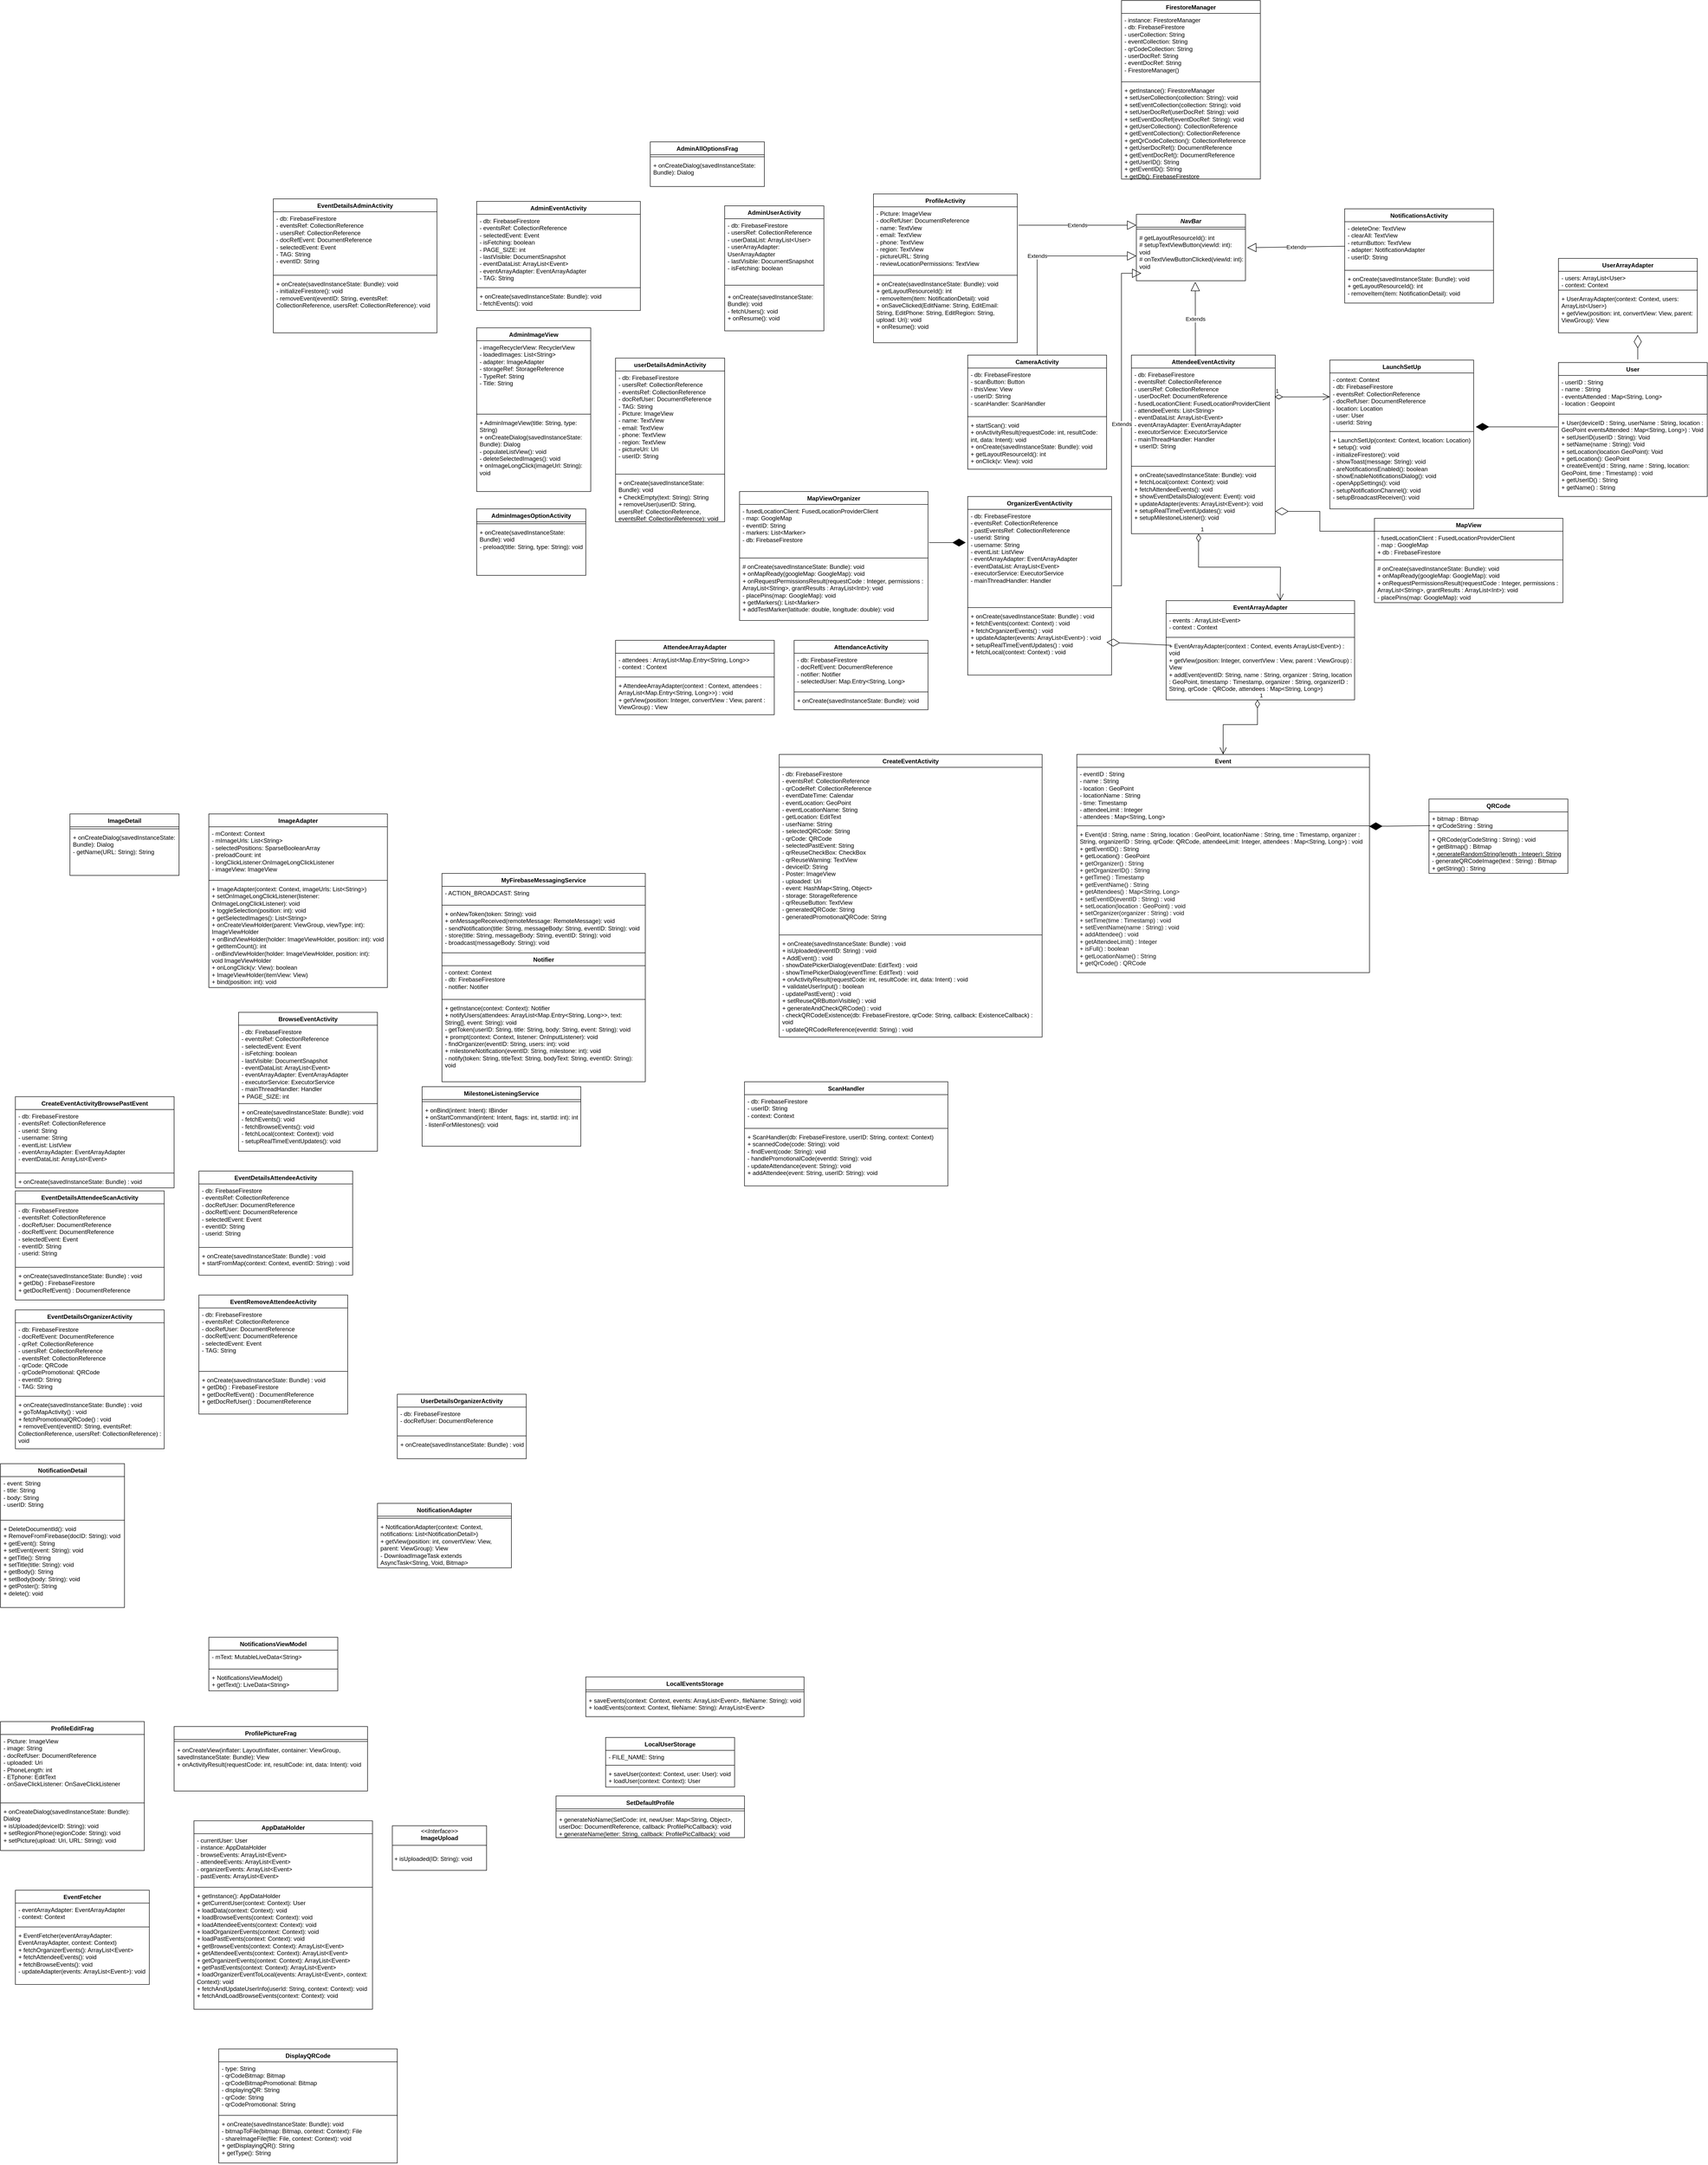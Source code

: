 <mxfile version="24.2.2" type="device">
  <diagram id="C5RBs43oDa-KdzZeNtuy" name="Page-1">
    <mxGraphModel dx="2739" dy="2209" grid="1" gridSize="10" guides="1" tooltips="1" connect="1" arrows="1" fold="1" page="1" pageScale="1" pageWidth="827" pageHeight="1169" math="0" shadow="0">
      <root>
        <mxCell id="WIyWlLk6GJQsqaUBKTNV-0" />
        <mxCell id="WIyWlLk6GJQsqaUBKTNV-1" parent="WIyWlLk6GJQsqaUBKTNV-0" />
        <mxCell id="4ze2XtRtzKSnxw6VI-vd-8" value="Event" style="swimlane;fontStyle=1;align=center;verticalAlign=top;childLayout=stackLayout;horizontal=1;startSize=26;horizontalStack=0;resizeParent=1;resizeParentMax=0;resizeLast=0;collapsible=1;marginBottom=0;whiteSpace=wrap;html=1;" parent="WIyWlLk6GJQsqaUBKTNV-1" vertex="1">
          <mxGeometry x="1670" y="1370" width="590" height="440" as="geometry" />
        </mxCell>
        <mxCell id="4ze2XtRtzKSnxw6VI-vd-9" value="- eventID : String&lt;br&gt;- name : String&lt;br&gt;- location : GeoPoint&lt;br&gt;- locationName : String&lt;br&gt;- time: Timestamp&lt;br&gt;- attendeeLimit : Integer&lt;br&gt;- attendees : Map&amp;lt;String, Long&amp;gt;" style="text;strokeColor=none;fillColor=none;align=left;verticalAlign=top;spacingLeft=4;spacingRight=4;overflow=hidden;rotatable=0;points=[[0,0.5],[1,0.5]];portConstraint=eastwest;whiteSpace=wrap;html=1;" parent="4ze2XtRtzKSnxw6VI-vd-8" vertex="1">
          <mxGeometry y="26" width="590" height="114" as="geometry" />
        </mxCell>
        <mxCell id="4ze2XtRtzKSnxw6VI-vd-10" value="" style="line;strokeWidth=1;fillColor=none;align=left;verticalAlign=middle;spacingTop=-1;spacingLeft=3;spacingRight=3;rotatable=0;labelPosition=right;points=[];portConstraint=eastwest;strokeColor=inherit;" parent="4ze2XtRtzKSnxw6VI-vd-8" vertex="1">
          <mxGeometry y="140" width="590" height="8" as="geometry" />
        </mxCell>
        <mxCell id="4ze2XtRtzKSnxw6VI-vd-11" value="+ Event(id : String, name : String, location : GeoPoint, locationName : String, time : Timestamp, organizer :&amp;nbsp; String, organizerID : String, qrCode: QRCode, attendeeLimit: Integer, attendees : Map&amp;lt;String, Long&amp;gt;) : void&lt;br&gt;+ getEventID() : String&lt;br&gt;+ getLocation() : GeoPoint&lt;br&gt;&lt;span style=&quot;font-weight: var(--cib-type-body1-font-weight); color: rgb(17, 17, 17);&quot;&gt;+ getOrganizer() : String&lt;br&gt;&lt;/span&gt;&lt;span style=&quot;font-weight: var(--cib-type-body1-font-weight); color: rgb(17, 17, 17);&quot;&gt;+ getOrganizerID() : String&lt;br&gt;&lt;/span&gt;&lt;span style=&quot;font-weight: var(--cib-type-body1-font-weight); color: rgb(17, 17, 17);&quot;&gt;+ getTime() : Timestamp&lt;br&gt;&lt;/span&gt;&lt;span style=&quot;font-weight: var(--cib-type-body1-font-weight); color: rgb(17, 17, 17);&quot;&gt;+ getEventName() : String&lt;br&gt;&lt;/span&gt;&lt;span style=&quot;font-weight: var(--cib-type-body1-font-weight); color: rgb(17, 17, 17);&quot;&gt;+ getAttendees() : Map&amp;lt;String, Long&amp;gt;&lt;br&gt;&lt;/span&gt;&lt;span style=&quot;font-weight: var(--cib-type-body1-font-weight); color: rgb(17, 17, 17);&quot;&gt;+ setEventID(eventID : String) : void&lt;br&gt;&lt;/span&gt;&lt;span style=&quot;font-weight: var(--cib-type-body1-font-weight); color: rgb(17, 17, 17);&quot;&gt;+ setLocation(location : GeoPoint) : void&lt;br&gt;&lt;/span&gt;&lt;span style=&quot;font-weight: var(--cib-type-body1-font-weight); color: rgb(17, 17, 17);&quot;&gt;+ setOrganizer(organizer : String) : void&lt;br&gt;&lt;/span&gt;&lt;span style=&quot;font-weight: var(--cib-type-body1-font-weight); color: rgb(17, 17, 17);&quot;&gt;+ setTime(time : Timestamp) : void&lt;br&gt;&lt;/span&gt;&lt;span style=&quot;font-weight: var(--cib-type-body1-font-weight); color: rgb(17, 17, 17);&quot;&gt;+ setEventName(name : String) : void&lt;br&gt;&lt;/span&gt;&lt;span style=&quot;font-weight: var(--cib-type-body1-font-weight); color: rgb(17, 17, 17);&quot;&gt;+ addAttendee() : void&lt;br&gt;&lt;/span&gt;&lt;span style=&quot;font-weight: var(--cib-type-body1-font-weight); color: rgb(17, 17, 17);&quot;&gt;+ getAttendeeLimit() : Integer&lt;br&gt;&lt;/span&gt;&lt;span style=&quot;font-weight: var(--cib-type-body1-font-weight); color: rgb(17, 17, 17);&quot;&gt;+ isFull() : boolean&lt;br&gt;&lt;/span&gt;&lt;span style=&quot;font-weight: var(--cib-type-body1-font-weight); color: rgb(17, 17, 17);&quot;&gt;+ getLocationName() : String&lt;br&gt;&lt;/span&gt;&lt;span style=&quot;font-weight: var(--cib-type-body1-font-weight); color: rgb(17, 17, 17);&quot;&gt;+ getQrCode() : QRCode&lt;/span&gt;&lt;span style=&quot;font-weight: var(--cib-type-body1-font-weight); color: rgb(17, 17, 17);&quot;&gt;&lt;br&gt;&lt;/span&gt;" style="text;strokeColor=none;fillColor=none;align=left;verticalAlign=top;spacingLeft=4;spacingRight=4;overflow=hidden;rotatable=0;points=[[0,0.5],[1,0.5]];portConstraint=eastwest;whiteSpace=wrap;html=1;" parent="4ze2XtRtzKSnxw6VI-vd-8" vertex="1">
          <mxGeometry y="148" width="590" height="292" as="geometry" />
        </mxCell>
        <mxCell id="4ze2XtRtzKSnxw6VI-vd-12" value="AttendeeArrayAdapter" style="swimlane;fontStyle=1;align=center;verticalAlign=top;childLayout=stackLayout;horizontal=1;startSize=26;horizontalStack=0;resizeParent=1;resizeParentMax=0;resizeLast=0;collapsible=1;marginBottom=0;whiteSpace=wrap;html=1;" parent="WIyWlLk6GJQsqaUBKTNV-1" vertex="1">
          <mxGeometry x="740" y="1140" width="320" height="150" as="geometry" />
        </mxCell>
        <mxCell id="4ze2XtRtzKSnxw6VI-vd-13" value="- attendees : ArrayList&amp;lt;Map.Entry&amp;lt;String, Long&amp;gt;&amp;gt;&lt;br&gt;- context : Context" style="text;strokeColor=none;fillColor=none;align=left;verticalAlign=top;spacingLeft=4;spacingRight=4;overflow=hidden;rotatable=0;points=[[0,0.5],[1,0.5]];portConstraint=eastwest;whiteSpace=wrap;html=1;" parent="4ze2XtRtzKSnxw6VI-vd-12" vertex="1">
          <mxGeometry y="26" width="320" height="44" as="geometry" />
        </mxCell>
        <mxCell id="4ze2XtRtzKSnxw6VI-vd-14" value="" style="line;strokeWidth=1;fillColor=none;align=left;verticalAlign=middle;spacingTop=-1;spacingLeft=3;spacingRight=3;rotatable=0;labelPosition=right;points=[];portConstraint=eastwest;strokeColor=inherit;" parent="4ze2XtRtzKSnxw6VI-vd-12" vertex="1">
          <mxGeometry y="70" width="320" height="8" as="geometry" />
        </mxCell>
        <mxCell id="4ze2XtRtzKSnxw6VI-vd-15" value="+ AttendeeArrayAdapter(context : Context, attendees : ArrayList&amp;lt;Map.Entry&amp;lt;String, Long&amp;gt;&amp;gt;) : void&lt;br&gt;+ getView(position: Integer, convertView : View, parent : ViewGroup) : View" style="text;strokeColor=none;fillColor=none;align=left;verticalAlign=top;spacingLeft=4;spacingRight=4;overflow=hidden;rotatable=0;points=[[0,0.5],[1,0.5]];portConstraint=eastwest;whiteSpace=wrap;html=1;" parent="4ze2XtRtzKSnxw6VI-vd-12" vertex="1">
          <mxGeometry y="78" width="320" height="72" as="geometry" />
        </mxCell>
        <mxCell id="4ze2XtRtzKSnxw6VI-vd-16" value="User" style="swimlane;fontStyle=1;align=center;verticalAlign=top;childLayout=stackLayout;horizontal=1;startSize=26;horizontalStack=0;resizeParent=1;resizeParentMax=0;resizeLast=0;collapsible=1;marginBottom=0;whiteSpace=wrap;html=1;" parent="WIyWlLk6GJQsqaUBKTNV-1" vertex="1">
          <mxGeometry x="2641" y="580" width="300" height="270" as="geometry" />
        </mxCell>
        <mxCell id="4ze2XtRtzKSnxw6VI-vd-17" value="- userID : String&lt;br&gt;- name : String&lt;br&gt;- eventsAttended : Map&amp;lt;String, Long&amp;gt;&lt;br&gt;- location : Geopoint" style="text;strokeColor=none;fillColor=none;align=left;verticalAlign=top;spacingLeft=4;spacingRight=4;overflow=hidden;rotatable=0;points=[[0,0.5],[1,0.5]];portConstraint=eastwest;whiteSpace=wrap;html=1;" parent="4ze2XtRtzKSnxw6VI-vd-16" vertex="1">
          <mxGeometry y="26" width="300" height="74" as="geometry" />
        </mxCell>
        <mxCell id="4ze2XtRtzKSnxw6VI-vd-18" value="" style="line;strokeWidth=1;fillColor=none;align=left;verticalAlign=middle;spacingTop=-1;spacingLeft=3;spacingRight=3;rotatable=0;labelPosition=right;points=[];portConstraint=eastwest;strokeColor=inherit;" parent="4ze2XtRtzKSnxw6VI-vd-16" vertex="1">
          <mxGeometry y="100" width="300" height="8" as="geometry" />
        </mxCell>
        <mxCell id="4ze2XtRtzKSnxw6VI-vd-19" value="+ User(deviceID : String, userName : String, location : GeoPoint eventsAttended : Map&amp;lt;String, Long&amp;gt;) : Void&lt;br&gt;+ setUserID(userID : String): Void&lt;br&gt;+ setName(name : String): Void&lt;br&gt;+ setLocation(location GeoPoint): Void&lt;br&gt;+ getLocation(): GeoPoint&lt;br&gt;+ createEvent(id : String, name : String, location: GeoPoint, time : Timestamp) : void&lt;br&gt;+ getUserID() : String&lt;br&gt;+ getName() : String" style="text;strokeColor=none;fillColor=none;align=left;verticalAlign=top;spacingLeft=4;spacingRight=4;overflow=hidden;rotatable=0;points=[[0,0.5],[1,0.5]];portConstraint=eastwest;whiteSpace=wrap;html=1;" parent="4ze2XtRtzKSnxw6VI-vd-16" vertex="1">
          <mxGeometry y="108" width="300" height="162" as="geometry" />
        </mxCell>
        <mxCell id="4ze2XtRtzKSnxw6VI-vd-20" value="MapView" style="swimlane;fontStyle=1;align=center;verticalAlign=top;childLayout=stackLayout;horizontal=1;startSize=26;horizontalStack=0;resizeParent=1;resizeParentMax=0;resizeLast=0;collapsible=1;marginBottom=0;whiteSpace=wrap;html=1;" parent="WIyWlLk6GJQsqaUBKTNV-1" vertex="1">
          <mxGeometry x="2270" y="894" width="380" height="170" as="geometry" />
        </mxCell>
        <mxCell id="4ze2XtRtzKSnxw6VI-vd-21" value="- fusedLocationClient : FusedLocationProviderClient&lt;br&gt;- map : GoogleMap&lt;br&gt;+ db : FirebaseFirestore" style="text;strokeColor=none;fillColor=none;align=left;verticalAlign=top;spacingLeft=4;spacingRight=4;overflow=hidden;rotatable=0;points=[[0,0.5],[1,0.5]];portConstraint=eastwest;whiteSpace=wrap;html=1;" parent="4ze2XtRtzKSnxw6VI-vd-20" vertex="1">
          <mxGeometry y="26" width="380" height="54" as="geometry" />
        </mxCell>
        <mxCell id="4ze2XtRtzKSnxw6VI-vd-22" value="" style="line;strokeWidth=1;fillColor=none;align=left;verticalAlign=middle;spacingTop=-1;spacingLeft=3;spacingRight=3;rotatable=0;labelPosition=right;points=[];portConstraint=eastwest;strokeColor=inherit;" parent="4ze2XtRtzKSnxw6VI-vd-20" vertex="1">
          <mxGeometry y="80" width="380" height="8" as="geometry" />
        </mxCell>
        <mxCell id="4ze2XtRtzKSnxw6VI-vd-23" value="# onCreate(savedInstanceState: Bundle): void&lt;br&gt;+ onMapReady(googleMap: GoogleMap): void&lt;br&gt;+&amp;nbsp;onRequestPermissionsResult(requestCode : Integer, permissions : ArrayList&amp;lt;String&amp;gt;, grantResults : ArrayList&amp;lt;Int&amp;gt;): void&lt;br&gt;- placePins(map: GoogleMap): void" style="text;strokeColor=none;fillColor=none;align=left;verticalAlign=top;spacingLeft=4;spacingRight=4;overflow=hidden;rotatable=0;points=[[0,0.5],[1,0.5]];portConstraint=eastwest;whiteSpace=wrap;html=1;" parent="4ze2XtRtzKSnxw6VI-vd-20" vertex="1">
          <mxGeometry y="88" width="380" height="82" as="geometry" />
        </mxCell>
        <mxCell id="4ze2XtRtzKSnxw6VI-vd-29" value="FirestoreManager" style="swimlane;fontStyle=1;align=center;verticalAlign=top;childLayout=stackLayout;horizontal=1;startSize=26;horizontalStack=0;resizeParent=1;resizeParentMax=0;resizeLast=0;collapsible=1;marginBottom=0;whiteSpace=wrap;html=1;" parent="WIyWlLk6GJQsqaUBKTNV-1" vertex="1">
          <mxGeometry x="1760" y="-150" width="280" height="360" as="geometry" />
        </mxCell>
        <mxCell id="4ze2XtRtzKSnxw6VI-vd-30" value="&lt;div&gt;- instance: FirestoreManager&lt;/div&gt;&lt;div&gt;- db: FirebaseFirestore&lt;/div&gt;&lt;div&gt;- userCollection: String&lt;/div&gt;&lt;div&gt;- eventCollection: String&lt;/div&gt;&lt;div&gt;- qrCodeCollection: String&lt;/div&gt;&lt;div&gt;- userDocRef: String&lt;/div&gt;&lt;div&gt;- eventDocRef: String&lt;/div&gt;&lt;div&gt;- FirestoreManager()&lt;/div&gt;" style="text;strokeColor=none;fillColor=none;align=left;verticalAlign=top;spacingLeft=4;spacingRight=4;overflow=hidden;rotatable=0;points=[[0,0.5],[1,0.5]];portConstraint=eastwest;whiteSpace=wrap;html=1;" parent="4ze2XtRtzKSnxw6VI-vd-29" vertex="1">
          <mxGeometry y="26" width="280" height="134" as="geometry" />
        </mxCell>
        <mxCell id="4ze2XtRtzKSnxw6VI-vd-31" value="" style="line;strokeWidth=1;fillColor=none;align=left;verticalAlign=middle;spacingTop=-1;spacingLeft=3;spacingRight=3;rotatable=0;labelPosition=right;points=[];portConstraint=eastwest;strokeColor=inherit;" parent="4ze2XtRtzKSnxw6VI-vd-29" vertex="1">
          <mxGeometry y="160" width="280" height="8" as="geometry" />
        </mxCell>
        <mxCell id="4ze2XtRtzKSnxw6VI-vd-32" value="&lt;div&gt;+ getInstance(): FirestoreManager&lt;/div&gt;&lt;div&gt;+ setUserCollection(collection: String): void&lt;/div&gt;&lt;div&gt;+ setEventCollection(collection: String): void&lt;/div&gt;&lt;div&gt;+ setUserDocRef(userDocRef: String): void&lt;/div&gt;&lt;div&gt;+ setEventDocRef(eventDocRef: String): void&lt;/div&gt;&lt;div&gt;+ getUserCollection(): CollectionReference&lt;/div&gt;&lt;div&gt;+ getEventCollection(): CollectionReference&lt;/div&gt;&lt;div&gt;+ getQrCodeCollection(): CollectionReference&lt;/div&gt;&lt;div&gt;+ getUserDocRef(): DocumentReference&lt;/div&gt;&lt;div&gt;+ getEventDocRef(): DocumentReference&lt;/div&gt;&lt;div&gt;+ getUserID(): String&lt;/div&gt;&lt;div&gt;+ getEventID(): String&lt;/div&gt;&lt;div&gt;+ getDb(): FirebaseFirestore&lt;/div&gt;&lt;div&gt;&lt;br&gt;&lt;/div&gt;" style="text;strokeColor=none;fillColor=none;align=left;verticalAlign=top;spacingLeft=4;spacingRight=4;overflow=hidden;rotatable=0;points=[[0,0.5],[1,0.5]];portConstraint=eastwest;whiteSpace=wrap;html=1;" parent="4ze2XtRtzKSnxw6VI-vd-29" vertex="1">
          <mxGeometry y="168" width="280" height="192" as="geometry" />
        </mxCell>
        <mxCell id="4ze2XtRtzKSnxw6VI-vd-33" value="UserArrayAdapter" style="swimlane;fontStyle=1;align=center;verticalAlign=top;childLayout=stackLayout;horizontal=1;startSize=26;horizontalStack=0;resizeParent=1;resizeParentMax=0;resizeLast=0;collapsible=1;marginBottom=0;whiteSpace=wrap;html=1;" parent="WIyWlLk6GJQsqaUBKTNV-1" vertex="1">
          <mxGeometry x="2641" y="370" width="280" height="150" as="geometry" />
        </mxCell>
        <mxCell id="4ze2XtRtzKSnxw6VI-vd-34" value="&lt;div&gt;- users: ArrayList&amp;lt;User&amp;gt;&lt;/div&gt;&lt;div&gt;- context: Context&lt;/div&gt;" style="text;strokeColor=none;fillColor=none;align=left;verticalAlign=top;spacingLeft=4;spacingRight=4;overflow=hidden;rotatable=0;points=[[0,0.5],[1,0.5]];portConstraint=eastwest;whiteSpace=wrap;html=1;" parent="4ze2XtRtzKSnxw6VI-vd-33" vertex="1">
          <mxGeometry y="26" width="280" height="34" as="geometry" />
        </mxCell>
        <mxCell id="4ze2XtRtzKSnxw6VI-vd-35" value="" style="line;strokeWidth=1;fillColor=none;align=left;verticalAlign=middle;spacingTop=-1;spacingLeft=3;spacingRight=3;rotatable=0;labelPosition=right;points=[];portConstraint=eastwest;strokeColor=inherit;" parent="4ze2XtRtzKSnxw6VI-vd-33" vertex="1">
          <mxGeometry y="60" width="280" height="8" as="geometry" />
        </mxCell>
        <mxCell id="4ze2XtRtzKSnxw6VI-vd-36" value="&lt;div&gt;+ UserArrayAdapter(context: Context, users: ArrayList&amp;lt;User&amp;gt;)&lt;/div&gt;&lt;div&gt;+ getView(position: int, convertView: View, parent: ViewGroup): View&lt;/div&gt;" style="text;strokeColor=none;fillColor=none;align=left;verticalAlign=top;spacingLeft=4;spacingRight=4;overflow=hidden;rotatable=0;points=[[0,0.5],[1,0.5]];portConstraint=eastwest;whiteSpace=wrap;html=1;" parent="4ze2XtRtzKSnxw6VI-vd-33" vertex="1">
          <mxGeometry y="68" width="280" height="82" as="geometry" />
        </mxCell>
        <mxCell id="4ze2XtRtzKSnxw6VI-vd-37" value="AdminAllOptionsFrag" style="swimlane;fontStyle=1;align=center;verticalAlign=top;childLayout=stackLayout;horizontal=1;startSize=26;horizontalStack=0;resizeParent=1;resizeParentMax=0;resizeLast=0;collapsible=1;marginBottom=0;whiteSpace=wrap;html=1;" parent="WIyWlLk6GJQsqaUBKTNV-1" vertex="1">
          <mxGeometry x="810" y="135" width="230" height="90" as="geometry" />
        </mxCell>
        <mxCell id="4ze2XtRtzKSnxw6VI-vd-39" value="" style="line;strokeWidth=1;fillColor=none;align=left;verticalAlign=middle;spacingTop=-1;spacingLeft=3;spacingRight=3;rotatable=0;labelPosition=right;points=[];portConstraint=eastwest;strokeColor=inherit;" parent="4ze2XtRtzKSnxw6VI-vd-37" vertex="1">
          <mxGeometry y="26" width="230" height="8" as="geometry" />
        </mxCell>
        <mxCell id="4ze2XtRtzKSnxw6VI-vd-40" value="+ onCreateDialog(savedInstanceState: Bundle): Dialog" style="text;strokeColor=none;fillColor=none;align=left;verticalAlign=top;spacingLeft=4;spacingRight=4;overflow=hidden;rotatable=0;points=[[0,0.5],[1,0.5]];portConstraint=eastwest;whiteSpace=wrap;html=1;" parent="4ze2XtRtzKSnxw6VI-vd-37" vertex="1">
          <mxGeometry y="34" width="230" height="56" as="geometry" />
        </mxCell>
        <mxCell id="4ze2XtRtzKSnxw6VI-vd-41" value="AdminEventActivity" style="swimlane;fontStyle=1;align=center;verticalAlign=top;childLayout=stackLayout;horizontal=1;startSize=26;horizontalStack=0;resizeParent=1;resizeParentMax=0;resizeLast=0;collapsible=1;marginBottom=0;whiteSpace=wrap;html=1;" parent="WIyWlLk6GJQsqaUBKTNV-1" vertex="1">
          <mxGeometry x="460" y="255" width="330" height="220" as="geometry" />
        </mxCell>
        <mxCell id="4ze2XtRtzKSnxw6VI-vd-42" value="&lt;div&gt;- db: FirebaseFirestore&lt;/div&gt;&lt;div&gt;- eventsRef: CollectionReference&lt;/div&gt;&lt;div&gt;- selectedEvent: Event&lt;/div&gt;&lt;div&gt;- isFetching: boolean&lt;/div&gt;&lt;div&gt;- PAGE_SIZE: int&lt;/div&gt;&lt;div&gt;- lastVisible: DocumentSnapshot&lt;/div&gt;&lt;div&gt;- eventDataList: ArrayList&amp;lt;Event&amp;gt;&lt;/div&gt;&lt;div&gt;- eventArrayAdapter: EventArrayAdapter&lt;/div&gt;&lt;div&gt;- TAG: String&lt;/div&gt;" style="text;strokeColor=none;fillColor=none;align=left;verticalAlign=top;spacingLeft=4;spacingRight=4;overflow=hidden;rotatable=0;points=[[0,0.5],[1,0.5]];portConstraint=eastwest;whiteSpace=wrap;html=1;" parent="4ze2XtRtzKSnxw6VI-vd-41" vertex="1">
          <mxGeometry y="26" width="330" height="144" as="geometry" />
        </mxCell>
        <mxCell id="4ze2XtRtzKSnxw6VI-vd-43" value="" style="line;strokeWidth=1;fillColor=none;align=left;verticalAlign=middle;spacingTop=-1;spacingLeft=3;spacingRight=3;rotatable=0;labelPosition=right;points=[];portConstraint=eastwest;strokeColor=inherit;" parent="4ze2XtRtzKSnxw6VI-vd-41" vertex="1">
          <mxGeometry y="170" width="330" height="8" as="geometry" />
        </mxCell>
        <mxCell id="4ze2XtRtzKSnxw6VI-vd-44" value="&lt;div&gt;+ onCreate(savedInstanceState: Bundle): void&lt;/div&gt;&lt;div&gt;- fetchEvents(): void&lt;/div&gt;" style="text;strokeColor=none;fillColor=none;align=left;verticalAlign=top;spacingLeft=4;spacingRight=4;overflow=hidden;rotatable=0;points=[[0,0.5],[1,0.5]];portConstraint=eastwest;whiteSpace=wrap;html=1;" parent="4ze2XtRtzKSnxw6VI-vd-41" vertex="1">
          <mxGeometry y="178" width="330" height="42" as="geometry" />
        </mxCell>
        <mxCell id="4ze2XtRtzKSnxw6VI-vd-45" value="AdminImagesOptionActivity" style="swimlane;fontStyle=1;align=center;verticalAlign=top;childLayout=stackLayout;horizontal=1;startSize=26;horizontalStack=0;resizeParent=1;resizeParentMax=0;resizeLast=0;collapsible=1;marginBottom=0;whiteSpace=wrap;html=1;" parent="WIyWlLk6GJQsqaUBKTNV-1" vertex="1">
          <mxGeometry x="460" y="875" width="220" height="134" as="geometry" />
        </mxCell>
        <mxCell id="4ze2XtRtzKSnxw6VI-vd-47" value="" style="line;strokeWidth=1;fillColor=none;align=left;verticalAlign=middle;spacingTop=-1;spacingLeft=3;spacingRight=3;rotatable=0;labelPosition=right;points=[];portConstraint=eastwest;strokeColor=inherit;" parent="4ze2XtRtzKSnxw6VI-vd-45" vertex="1">
          <mxGeometry y="26" width="220" height="8" as="geometry" />
        </mxCell>
        <mxCell id="4ze2XtRtzKSnxw6VI-vd-48" value="&lt;div&gt;+ onCreate(savedInstanceState: Bundle): void&lt;/div&gt;&lt;div&gt;- preload(title: String, type: String): void&lt;/div&gt;" style="text;strokeColor=none;fillColor=none;align=left;verticalAlign=top;spacingLeft=4;spacingRight=4;overflow=hidden;rotatable=0;points=[[0,0.5],[1,0.5]];portConstraint=eastwest;whiteSpace=wrap;html=1;" parent="4ze2XtRtzKSnxw6VI-vd-45" vertex="1">
          <mxGeometry y="34" width="220" height="100" as="geometry" />
        </mxCell>
        <mxCell id="4ze2XtRtzKSnxw6VI-vd-53" value="AdminImageView" style="swimlane;fontStyle=1;align=center;verticalAlign=top;childLayout=stackLayout;horizontal=1;startSize=26;horizontalStack=0;resizeParent=1;resizeParentMax=0;resizeLast=0;collapsible=1;marginBottom=0;whiteSpace=wrap;html=1;" parent="WIyWlLk6GJQsqaUBKTNV-1" vertex="1">
          <mxGeometry x="460" y="510" width="230" height="330" as="geometry" />
        </mxCell>
        <mxCell id="4ze2XtRtzKSnxw6VI-vd-54" value="&lt;div&gt;- imageRecyclerView: RecyclerView&lt;/div&gt;&lt;div&gt;- loadedImages: List&amp;lt;String&amp;gt;&lt;/div&gt;&lt;div&gt;- adapter: ImageAdapter&lt;/div&gt;&lt;div&gt;- storageRef: StorageReference&lt;/div&gt;&lt;div&gt;- TypeRef: String&lt;/div&gt;&lt;div&gt;- Title: String&lt;/div&gt;" style="text;strokeColor=none;fillColor=none;align=left;verticalAlign=top;spacingLeft=4;spacingRight=4;overflow=hidden;rotatable=0;points=[[0,0.5],[1,0.5]];portConstraint=eastwest;whiteSpace=wrap;html=1;" parent="4ze2XtRtzKSnxw6VI-vd-53" vertex="1">
          <mxGeometry y="26" width="230" height="144" as="geometry" />
        </mxCell>
        <mxCell id="4ze2XtRtzKSnxw6VI-vd-55" value="" style="line;strokeWidth=1;fillColor=none;align=left;verticalAlign=middle;spacingTop=-1;spacingLeft=3;spacingRight=3;rotatable=0;labelPosition=right;points=[];portConstraint=eastwest;strokeColor=inherit;" parent="4ze2XtRtzKSnxw6VI-vd-53" vertex="1">
          <mxGeometry y="170" width="230" height="8" as="geometry" />
        </mxCell>
        <mxCell id="4ze2XtRtzKSnxw6VI-vd-56" value="&lt;div&gt;+ AdminImageView(title: String, type: String)&lt;/div&gt;&lt;div&gt;+ onCreateDialog(savedInstanceState: Bundle): Dialog&lt;/div&gt;&lt;div&gt;- populateListView(): void&lt;/div&gt;&lt;div&gt;- deleteSelectedImages(): void&lt;/div&gt;&lt;div&gt;+ onImageLongClick(imageUrl: String): void&lt;/div&gt;" style="text;strokeColor=none;fillColor=none;align=left;verticalAlign=top;spacingLeft=4;spacingRight=4;overflow=hidden;rotatable=0;points=[[0,0.5],[1,0.5]];portConstraint=eastwest;whiteSpace=wrap;html=1;" parent="4ze2XtRtzKSnxw6VI-vd-53" vertex="1">
          <mxGeometry y="178" width="230" height="152" as="geometry" />
        </mxCell>
        <mxCell id="4ze2XtRtzKSnxw6VI-vd-57" value="AdminUserActivity" style="swimlane;fontStyle=1;align=center;verticalAlign=top;childLayout=stackLayout;horizontal=1;startSize=26;horizontalStack=0;resizeParent=1;resizeParentMax=0;resizeLast=0;collapsible=1;marginBottom=0;whiteSpace=wrap;html=1;" parent="WIyWlLk6GJQsqaUBKTNV-1" vertex="1">
          <mxGeometry x="960" y="264" width="200" height="252" as="geometry" />
        </mxCell>
        <mxCell id="4ze2XtRtzKSnxw6VI-vd-58" value="&lt;div&gt;- db: FirebaseFirestore&lt;/div&gt;&lt;div&gt;- usersRef: CollectionReference&lt;/div&gt;&lt;div&gt;- userDataList: ArrayList&amp;lt;User&amp;gt;&lt;/div&gt;&lt;div&gt;- userArrayAdapter: UserArrayAdapter&lt;/div&gt;&lt;div&gt;- lastVisible: DocumentSnapshot&lt;/div&gt;&lt;div&gt;- isFetching: boolean&lt;/div&gt;" style="text;strokeColor=none;fillColor=none;align=left;verticalAlign=top;spacingLeft=4;spacingRight=4;overflow=hidden;rotatable=0;points=[[0,0.5],[1,0.5]];portConstraint=eastwest;whiteSpace=wrap;html=1;" parent="4ze2XtRtzKSnxw6VI-vd-57" vertex="1">
          <mxGeometry y="26" width="200" height="124" as="geometry" />
        </mxCell>
        <mxCell id="4ze2XtRtzKSnxw6VI-vd-59" value="" style="line;strokeWidth=1;fillColor=none;align=left;verticalAlign=middle;spacingTop=-1;spacingLeft=3;spacingRight=3;rotatable=0;labelPosition=right;points=[];portConstraint=eastwest;strokeColor=inherit;" parent="4ze2XtRtzKSnxw6VI-vd-57" vertex="1">
          <mxGeometry y="150" width="200" height="20" as="geometry" />
        </mxCell>
        <mxCell id="4ze2XtRtzKSnxw6VI-vd-60" value="&lt;div&gt;+ onCreate(savedInstanceState: Bundle): void&lt;/div&gt;&lt;div&gt;- fetchUsers(): void&lt;/div&gt;&lt;div&gt;+ onResume(): void&lt;/div&gt;" style="text;strokeColor=none;fillColor=none;align=left;verticalAlign=top;spacingLeft=4;spacingRight=4;overflow=hidden;rotatable=0;points=[[0,0.5],[1,0.5]];portConstraint=eastwest;whiteSpace=wrap;html=1;" parent="4ze2XtRtzKSnxw6VI-vd-57" vertex="1">
          <mxGeometry y="170" width="200" height="82" as="geometry" />
        </mxCell>
        <mxCell id="4ze2XtRtzKSnxw6VI-vd-61" value="EventDetailsAdminActivity" style="swimlane;fontStyle=1;align=center;verticalAlign=top;childLayout=stackLayout;horizontal=1;startSize=26;horizontalStack=0;resizeParent=1;resizeParentMax=0;resizeLast=0;collapsible=1;marginBottom=0;whiteSpace=wrap;html=1;" parent="WIyWlLk6GJQsqaUBKTNV-1" vertex="1">
          <mxGeometry x="50" y="250" width="330" height="270" as="geometry" />
        </mxCell>
        <mxCell id="4ze2XtRtzKSnxw6VI-vd-62" value="&lt;div&gt;- db: FirebaseFirestore&lt;/div&gt;&lt;div&gt;- eventsRef: CollectionReference&lt;/div&gt;&lt;div&gt;- usersRef: CollectionReference&lt;/div&gt;&lt;div&gt;- docRefEvent: DocumentReference&lt;/div&gt;&lt;div&gt;- selectedEvent: Event&lt;/div&gt;&lt;div&gt;- TAG: String&lt;/div&gt;&lt;div&gt;- eventID: String&lt;/div&gt;" style="text;strokeColor=none;fillColor=none;align=left;verticalAlign=top;spacingLeft=4;spacingRight=4;overflow=hidden;rotatable=0;points=[[0,0.5],[1,0.5]];portConstraint=eastwest;whiteSpace=wrap;html=1;" parent="4ze2XtRtzKSnxw6VI-vd-61" vertex="1">
          <mxGeometry y="26" width="330" height="124" as="geometry" />
        </mxCell>
        <mxCell id="4ze2XtRtzKSnxw6VI-vd-63" value="" style="line;strokeWidth=1;fillColor=none;align=left;verticalAlign=middle;spacingTop=-1;spacingLeft=3;spacingRight=3;rotatable=0;labelPosition=right;points=[];portConstraint=eastwest;strokeColor=inherit;" parent="4ze2XtRtzKSnxw6VI-vd-61" vertex="1">
          <mxGeometry y="150" width="330" height="8" as="geometry" />
        </mxCell>
        <mxCell id="4ze2XtRtzKSnxw6VI-vd-64" value="&lt;div&gt;+ onCreate(savedInstanceState: Bundle): void&lt;/div&gt;&lt;div&gt;- initializeFirestore(): void&lt;/div&gt;&lt;div&gt;- removeEvent(eventID: String, eventsRef: CollectionReference, usersRef: CollectionReference): void&lt;/div&gt;" style="text;strokeColor=none;fillColor=none;align=left;verticalAlign=top;spacingLeft=4;spacingRight=4;overflow=hidden;rotatable=0;points=[[0,0.5],[1,0.5]];portConstraint=eastwest;whiteSpace=wrap;html=1;" parent="4ze2XtRtzKSnxw6VI-vd-61" vertex="1">
          <mxGeometry y="158" width="330" height="112" as="geometry" />
        </mxCell>
        <mxCell id="4ze2XtRtzKSnxw6VI-vd-65" value="ImageAdapter" style="swimlane;fontStyle=1;align=center;verticalAlign=top;childLayout=stackLayout;horizontal=1;startSize=26;horizontalStack=0;resizeParent=1;resizeParentMax=0;resizeLast=0;collapsible=1;marginBottom=0;whiteSpace=wrap;html=1;" parent="WIyWlLk6GJQsqaUBKTNV-1" vertex="1">
          <mxGeometry x="-80" y="1490" width="360" height="350" as="geometry" />
        </mxCell>
        <mxCell id="4ze2XtRtzKSnxw6VI-vd-66" value="&lt;div&gt;- mContext: Context&lt;/div&gt;&lt;div&gt;- mImageUrls: List&amp;lt;String&amp;gt;&lt;/div&gt;&lt;div&gt;- selectedPositions: SparseBooleanArray&lt;/div&gt;&lt;div&gt;- preloadCount: int&lt;/div&gt;&lt;div&gt;- longClickListener:OnImageLongClickListener&lt;/div&gt;&lt;div&gt;- imageView: ImageView&lt;/div&gt;" style="text;strokeColor=none;fillColor=none;align=left;verticalAlign=top;spacingLeft=4;spacingRight=4;overflow=hidden;rotatable=0;points=[[0,0.5],[1,0.5]];portConstraint=eastwest;whiteSpace=wrap;html=1;" parent="4ze2XtRtzKSnxw6VI-vd-65" vertex="1">
          <mxGeometry y="26" width="360" height="104" as="geometry" />
        </mxCell>
        <mxCell id="4ze2XtRtzKSnxw6VI-vd-67" value="" style="line;strokeWidth=1;fillColor=none;align=left;verticalAlign=middle;spacingTop=-1;spacingLeft=3;spacingRight=3;rotatable=0;labelPosition=right;points=[];portConstraint=eastwest;strokeColor=inherit;" parent="4ze2XtRtzKSnxw6VI-vd-65" vertex="1">
          <mxGeometry y="130" width="360" height="8" as="geometry" />
        </mxCell>
        <mxCell id="4ze2XtRtzKSnxw6VI-vd-68" value="&lt;div&gt;+ ImageAdapter(context: Context, imageUrls: List&amp;lt;String&amp;gt;)&lt;/div&gt;&lt;div&gt;+ setOnImageLongClickListener(listener: OnImageLongClickListener): void&lt;/div&gt;&lt;div&gt;+ toggleSelection(position: int): void&lt;/div&gt;&lt;div&gt;+ getSelectedImages(): List&amp;lt;String&amp;gt;&lt;/div&gt;&lt;div&gt;+ onCreateViewHolder(parent: ViewGroup, viewType: int): ImageViewHolder&lt;/div&gt;&lt;div&gt;+ onBindViewHolder(holder: ImageViewHolder, position: int): void&lt;/div&gt;&lt;div&gt;+ getItemCount(): int&lt;/div&gt;&lt;div&gt;- onBindViewHolder(holder: ImageViewHolder, position: int): void&amp;nbsp;ImageViewHolder&lt;/div&gt;&lt;div&gt;&lt;div&gt;+ onLongClick(v: View): boolean&lt;/div&gt;&lt;div&gt;+ ImageViewHolder(itemView: View)&lt;/div&gt;&lt;div&gt;+ bind(position: int): void&lt;/div&gt;&lt;/div&gt;" style="text;strokeColor=none;fillColor=none;align=left;verticalAlign=top;spacingLeft=4;spacingRight=4;overflow=hidden;rotatable=0;points=[[0,0.5],[1,0.5]];portConstraint=eastwest;whiteSpace=wrap;html=1;" parent="4ze2XtRtzKSnxw6VI-vd-65" vertex="1">
          <mxGeometry y="138" width="360" height="212" as="geometry" />
        </mxCell>
        <mxCell id="4ze2XtRtzKSnxw6VI-vd-69" value="ImageDetail" style="swimlane;fontStyle=1;align=center;verticalAlign=top;childLayout=stackLayout;horizontal=1;startSize=26;horizontalStack=0;resizeParent=1;resizeParentMax=0;resizeLast=0;collapsible=1;marginBottom=0;whiteSpace=wrap;html=1;" parent="WIyWlLk6GJQsqaUBKTNV-1" vertex="1">
          <mxGeometry x="-360" y="1490" width="220" height="124" as="geometry" />
        </mxCell>
        <mxCell id="4ze2XtRtzKSnxw6VI-vd-71" value="" style="line;strokeWidth=1;fillColor=none;align=left;verticalAlign=middle;spacingTop=-1;spacingLeft=3;spacingRight=3;rotatable=0;labelPosition=right;points=[];portConstraint=eastwest;strokeColor=inherit;" parent="4ze2XtRtzKSnxw6VI-vd-69" vertex="1">
          <mxGeometry y="26" width="220" height="8" as="geometry" />
        </mxCell>
        <mxCell id="4ze2XtRtzKSnxw6VI-vd-72" value="&lt;div&gt;+ onCreateDialog(savedInstanceState: Bundle): Dialog&lt;/div&gt;&lt;div&gt;- getName(URL: String): String&lt;/div&gt;" style="text;strokeColor=none;fillColor=none;align=left;verticalAlign=top;spacingLeft=4;spacingRight=4;overflow=hidden;rotatable=0;points=[[0,0.5],[1,0.5]];portConstraint=eastwest;whiteSpace=wrap;html=1;" parent="4ze2XtRtzKSnxw6VI-vd-69" vertex="1">
          <mxGeometry y="34" width="220" height="90" as="geometry" />
        </mxCell>
        <mxCell id="4ze2XtRtzKSnxw6VI-vd-80" value="AttendanceActivity" style="swimlane;fontStyle=1;align=center;verticalAlign=top;childLayout=stackLayout;horizontal=1;startSize=26;horizontalStack=0;resizeParent=1;resizeParentMax=0;resizeLast=0;collapsible=1;marginBottom=0;whiteSpace=wrap;html=1;" parent="WIyWlLk6GJQsqaUBKTNV-1" vertex="1">
          <mxGeometry x="1100" y="1140" width="270" height="140" as="geometry" />
        </mxCell>
        <mxCell id="4ze2XtRtzKSnxw6VI-vd-81" value="&lt;div&gt;- db: FirebaseFirestore&lt;/div&gt;&lt;div&gt;- docRefEvent: DocumentReference&lt;/div&gt;&lt;div&gt;- notifier: Notifier&lt;/div&gt;&lt;div&gt;- selectedUser: Map.Entry&amp;lt;String, Long&amp;gt;&lt;/div&gt;" style="text;strokeColor=none;fillColor=none;align=left;verticalAlign=top;spacingLeft=4;spacingRight=4;overflow=hidden;rotatable=0;points=[[0,0.5],[1,0.5]];portConstraint=eastwest;whiteSpace=wrap;html=1;" parent="4ze2XtRtzKSnxw6VI-vd-80" vertex="1">
          <mxGeometry y="26" width="270" height="74" as="geometry" />
        </mxCell>
        <mxCell id="4ze2XtRtzKSnxw6VI-vd-82" value="" style="line;strokeWidth=1;fillColor=none;align=left;verticalAlign=middle;spacingTop=-1;spacingLeft=3;spacingRight=3;rotatable=0;labelPosition=right;points=[];portConstraint=eastwest;strokeColor=inherit;" parent="4ze2XtRtzKSnxw6VI-vd-80" vertex="1">
          <mxGeometry y="100" width="270" height="8" as="geometry" />
        </mxCell>
        <mxCell id="4ze2XtRtzKSnxw6VI-vd-83" value="+ onCreate(savedInstanceState: Bundle): void" style="text;strokeColor=none;fillColor=none;align=left;verticalAlign=top;spacingLeft=4;spacingRight=4;overflow=hidden;rotatable=0;points=[[0,0.5],[1,0.5]];portConstraint=eastwest;whiteSpace=wrap;html=1;" parent="4ze2XtRtzKSnxw6VI-vd-80" vertex="1">
          <mxGeometry y="108" width="270" height="32" as="geometry" />
        </mxCell>
        <mxCell id="4ze2XtRtzKSnxw6VI-vd-88" value="AttendeeEventActivity" style="swimlane;fontStyle=1;align=center;verticalAlign=top;childLayout=stackLayout;horizontal=1;startSize=26;horizontalStack=0;resizeParent=1;resizeParentMax=0;resizeLast=0;collapsible=1;marginBottom=0;whiteSpace=wrap;html=1;" parent="WIyWlLk6GJQsqaUBKTNV-1" vertex="1">
          <mxGeometry x="1780" y="565" width="290" height="360" as="geometry" />
        </mxCell>
        <mxCell id="4ze2XtRtzKSnxw6VI-vd-89" value="&lt;div&gt;- db: FirebaseFirestore&lt;/div&gt;&lt;div&gt;- eventsRef: CollectionReference&lt;/div&gt;&lt;div&gt;- usersRef: CollectionReference&lt;/div&gt;&lt;div&gt;- userDocRef: DocumentReference&lt;/div&gt;&lt;div&gt;- fusedLocationClient: FusedLocationProviderClient&lt;/div&gt;&lt;div&gt;- attendeeEvents: List&amp;lt;String&amp;gt;&lt;/div&gt;&lt;div&gt;- eventDataList: ArrayList&amp;lt;Event&amp;gt;&lt;/div&gt;&lt;div&gt;- eventArrayAdapter: EventArrayAdapter&lt;/div&gt;&lt;div&gt;- executorService: ExecutorService&lt;/div&gt;&lt;div&gt;- mainThreadHandler: Handler&lt;/div&gt;&lt;div&gt;+ userID: String&lt;/div&gt;" style="text;strokeColor=none;fillColor=none;align=left;verticalAlign=top;spacingLeft=4;spacingRight=4;overflow=hidden;rotatable=0;points=[[0,0.5],[1,0.5]];portConstraint=eastwest;whiteSpace=wrap;html=1;" parent="4ze2XtRtzKSnxw6VI-vd-88" vertex="1">
          <mxGeometry y="26" width="290" height="194" as="geometry" />
        </mxCell>
        <mxCell id="4ze2XtRtzKSnxw6VI-vd-90" value="" style="line;strokeWidth=1;fillColor=none;align=left;verticalAlign=middle;spacingTop=-1;spacingLeft=3;spacingRight=3;rotatable=0;labelPosition=right;points=[];portConstraint=eastwest;strokeColor=inherit;" parent="4ze2XtRtzKSnxw6VI-vd-88" vertex="1">
          <mxGeometry y="220" width="290" height="8" as="geometry" />
        </mxCell>
        <mxCell id="4ze2XtRtzKSnxw6VI-vd-91" value="&lt;div&gt;+ onCreate(savedInstanceState: Bundle): void&lt;/div&gt;&lt;div&gt;+ fetchLocal(context: Context): void&lt;/div&gt;&lt;div&gt;+ fetchAttendeeEvents(): void&lt;/div&gt;&lt;div&gt;+ showEventDetailsDialog(event: Event): void&lt;/div&gt;&lt;div&gt;+ updateAdapter(events: ArrayList&amp;lt;Event&amp;gt;): void&lt;/div&gt;&lt;div&gt;+ setupRealTimeEventUpdates(): void&lt;/div&gt;&lt;div&gt;+ setupMilestoneListener(): void&lt;/div&gt;" style="text;strokeColor=none;fillColor=none;align=left;verticalAlign=top;spacingLeft=4;spacingRight=4;overflow=hidden;rotatable=0;points=[[0,0.5],[1,0.5]];portConstraint=eastwest;whiteSpace=wrap;html=1;" parent="4ze2XtRtzKSnxw6VI-vd-88" vertex="1">
          <mxGeometry y="228" width="290" height="132" as="geometry" />
        </mxCell>
        <mxCell id="4ze2XtRtzKSnxw6VI-vd-92" value="BrowseEventActivity" style="swimlane;fontStyle=1;align=center;verticalAlign=top;childLayout=stackLayout;horizontal=1;startSize=26;horizontalStack=0;resizeParent=1;resizeParentMax=0;resizeLast=0;collapsible=1;marginBottom=0;whiteSpace=wrap;html=1;" parent="WIyWlLk6GJQsqaUBKTNV-1" vertex="1">
          <mxGeometry x="-20" y="1890" width="280" height="280" as="geometry" />
        </mxCell>
        <mxCell id="4ze2XtRtzKSnxw6VI-vd-93" value="&lt;div&gt;- db: FirebaseFirestore&lt;/div&gt;&lt;div&gt;- eventsRef: CollectionReference&lt;/div&gt;&lt;div&gt;- selectedEvent: Event&lt;/div&gt;&lt;div&gt;- isFetching: boolean&lt;/div&gt;&lt;div&gt;- lastVisible: DocumentSnapshot&lt;/div&gt;&lt;div&gt;- eventDataList: ArrayList&amp;lt;Event&amp;gt;&lt;/div&gt;&lt;div&gt;- eventArrayAdapter: EventArrayAdapter&lt;/div&gt;&lt;div&gt;- executorService: ExecutorService&lt;/div&gt;&lt;div&gt;- mainThreadHandler: Handler&lt;/div&gt;&lt;div&gt;+ PAGE_SIZE: int&lt;/div&gt;" style="text;strokeColor=none;fillColor=none;align=left;verticalAlign=top;spacingLeft=4;spacingRight=4;overflow=hidden;rotatable=0;points=[[0,0.5],[1,0.5]];portConstraint=eastwest;whiteSpace=wrap;html=1;" parent="4ze2XtRtzKSnxw6VI-vd-92" vertex="1">
          <mxGeometry y="26" width="280" height="154" as="geometry" />
        </mxCell>
        <mxCell id="4ze2XtRtzKSnxw6VI-vd-94" value="" style="line;strokeWidth=1;fillColor=none;align=left;verticalAlign=middle;spacingTop=-1;spacingLeft=3;spacingRight=3;rotatable=0;labelPosition=right;points=[];portConstraint=eastwest;strokeColor=inherit;" parent="4ze2XtRtzKSnxw6VI-vd-92" vertex="1">
          <mxGeometry y="180" width="280" height="8" as="geometry" />
        </mxCell>
        <mxCell id="4ze2XtRtzKSnxw6VI-vd-95" value="&lt;div&gt;+ onCreate(savedInstanceState: Bundle): void&lt;/div&gt;&lt;div&gt;- fetchEvents(): void&lt;/div&gt;&lt;div&gt;- fetchBrowseEvents(): void&lt;/div&gt;&lt;div&gt;- fetchLocal(context: Context): void&lt;/div&gt;&lt;div&gt;- setupRealTimeEventUpdates(): void&lt;/div&gt;" style="text;strokeColor=none;fillColor=none;align=left;verticalAlign=top;spacingLeft=4;spacingRight=4;overflow=hidden;rotatable=0;points=[[0,0.5],[1,0.5]];portConstraint=eastwest;whiteSpace=wrap;html=1;" parent="4ze2XtRtzKSnxw6VI-vd-92" vertex="1">
          <mxGeometry y="188" width="280" height="92" as="geometry" />
        </mxCell>
        <mxCell id="4ze2XtRtzKSnxw6VI-vd-96" value="CreateEventActivity" style="swimlane;fontStyle=1;align=center;verticalAlign=top;childLayout=stackLayout;horizontal=1;startSize=26;horizontalStack=0;resizeParent=1;resizeParentMax=0;resizeLast=0;collapsible=1;marginBottom=0;whiteSpace=wrap;html=1;" parent="WIyWlLk6GJQsqaUBKTNV-1" vertex="1">
          <mxGeometry x="1070" y="1370" width="530" height="570" as="geometry" />
        </mxCell>
        <mxCell id="4ze2XtRtzKSnxw6VI-vd-97" value="&lt;div&gt;- db: FirebaseFirestore&lt;/div&gt;&lt;div&gt;- eventsRef: CollectionReference&lt;/div&gt;&lt;div&gt;- qrCodeRef: CollectionReference&lt;/div&gt;&lt;div&gt;- eventDateTime: Calendar&lt;/div&gt;&lt;div&gt;- eventLocation: GeoPoint&lt;/div&gt;&lt;div&gt;- eventLocationName: String&lt;/div&gt;&lt;div&gt;- getLocation: EditText&lt;/div&gt;&lt;div&gt;- userName: String&lt;/div&gt;&lt;div&gt;- selectedQRCode: String&lt;/div&gt;&lt;div&gt;- qrCode: QRCode&lt;/div&gt;&lt;div&gt;- selectedPastEvent: String&lt;/div&gt;&lt;div&gt;- qrReuseCheckBox: CheckBox&lt;/div&gt;&lt;div&gt;- qrReuseWarning: TextView&lt;/div&gt;&lt;div&gt;- deviceID: String&lt;/div&gt;&lt;div&gt;- Poster: ImageView&lt;/div&gt;&lt;div&gt;- uploaded: Uri&lt;/div&gt;&lt;div&gt;- event: HashMap&amp;lt;String, Object&amp;gt;&lt;/div&gt;&lt;div&gt;- storage: StorageReference&lt;/div&gt;&lt;div&gt;- qrReuseButton: TextView&lt;/div&gt;&lt;div&gt;- generatedQRCode: String&lt;/div&gt;&lt;div&gt;- generatedPromotionalQRCode: String&lt;/div&gt;" style="text;strokeColor=none;fillColor=none;align=left;verticalAlign=top;spacingLeft=4;spacingRight=4;overflow=hidden;rotatable=0;points=[[0,0.5],[1,0.5]];portConstraint=eastwest;whiteSpace=wrap;html=1;" parent="4ze2XtRtzKSnxw6VI-vd-96" vertex="1">
          <mxGeometry y="26" width="530" height="334" as="geometry" />
        </mxCell>
        <mxCell id="4ze2XtRtzKSnxw6VI-vd-98" value="" style="line;strokeWidth=1;fillColor=none;align=left;verticalAlign=middle;spacingTop=-1;spacingLeft=3;spacingRight=3;rotatable=0;labelPosition=right;points=[];portConstraint=eastwest;strokeColor=inherit;" parent="4ze2XtRtzKSnxw6VI-vd-96" vertex="1">
          <mxGeometry y="360" width="530" height="8" as="geometry" />
        </mxCell>
        <mxCell id="4ze2XtRtzKSnxw6VI-vd-99" value="&lt;div&gt;+ onCreate(savedInstanceState: Bundle) : void&lt;/div&gt;&lt;div&gt;+ isUploaded(eventID: String) : void&lt;/div&gt;&lt;div&gt;+ AddEvent() : void&lt;/div&gt;&lt;div&gt;- showDatePickerDialog(eventDate: EditText) : void&lt;/div&gt;&lt;div&gt;- showTimePickerDialog(eventTime: EditText) : void&lt;/div&gt;&lt;div&gt;+ onActivityResult(requestCode: int, resultCode: int, data: Intent) : void&lt;/div&gt;&lt;div&gt;+ validateUserInput() : boolean&lt;/div&gt;&lt;div&gt;- updatePastEvent() : void&lt;/div&gt;&lt;div&gt;+ setReuseQRButtonVisible() : void&lt;/div&gt;&lt;div&gt;+ generateAndCheckQRCode() : void&lt;/div&gt;&lt;div&gt;- checkQRCodeExistence(db: FirebaseFirestore, qrCode: String, callback: ExistenceCallback) : void&lt;/div&gt;&lt;div&gt;- updateQRCodeReference(eventId: String) : void&lt;/div&gt;" style="text;strokeColor=none;fillColor=none;align=left;verticalAlign=top;spacingLeft=4;spacingRight=4;overflow=hidden;rotatable=0;points=[[0,0.5],[1,0.5]];portConstraint=eastwest;whiteSpace=wrap;html=1;" parent="4ze2XtRtzKSnxw6VI-vd-96" vertex="1">
          <mxGeometry y="368" width="530" height="202" as="geometry" />
        </mxCell>
        <mxCell id="4ze2XtRtzKSnxw6VI-vd-100" value="CreateEventActivityBrowsePastEvent" style="swimlane;fontStyle=1;align=center;verticalAlign=top;childLayout=stackLayout;horizontal=1;startSize=26;horizontalStack=0;resizeParent=1;resizeParentMax=0;resizeLast=0;collapsible=1;marginBottom=0;whiteSpace=wrap;html=1;" parent="WIyWlLk6GJQsqaUBKTNV-1" vertex="1">
          <mxGeometry x="-470" y="2060" width="320" height="184" as="geometry" />
        </mxCell>
        <mxCell id="4ze2XtRtzKSnxw6VI-vd-101" value="&lt;div&gt;- db: FirebaseFirestore&lt;/div&gt;&lt;div&gt;- eventsRef: CollectionReference&lt;/div&gt;&lt;div&gt;- userid: String&lt;/div&gt;&lt;div&gt;- username: String&lt;/div&gt;&lt;div&gt;- eventList: ListView&lt;/div&gt;&lt;div&gt;- eventArrayAdapter: EventArrayAdapter&lt;/div&gt;&lt;div&gt;- eventDataList: ArrayList&amp;lt;Event&amp;gt;&lt;/div&gt;" style="text;strokeColor=none;fillColor=none;align=left;verticalAlign=top;spacingLeft=4;spacingRight=4;overflow=hidden;rotatable=0;points=[[0,0.5],[1,0.5]];portConstraint=eastwest;whiteSpace=wrap;html=1;" parent="4ze2XtRtzKSnxw6VI-vd-100" vertex="1">
          <mxGeometry y="26" width="320" height="124" as="geometry" />
        </mxCell>
        <mxCell id="4ze2XtRtzKSnxw6VI-vd-102" value="" style="line;strokeWidth=1;fillColor=none;align=left;verticalAlign=middle;spacingTop=-1;spacingLeft=3;spacingRight=3;rotatable=0;labelPosition=right;points=[];portConstraint=eastwest;strokeColor=inherit;" parent="4ze2XtRtzKSnxw6VI-vd-100" vertex="1">
          <mxGeometry y="150" width="320" height="8" as="geometry" />
        </mxCell>
        <mxCell id="4ze2XtRtzKSnxw6VI-vd-103" value="+ onCreate(savedInstanceState: Bundle) : void" style="text;strokeColor=none;fillColor=none;align=left;verticalAlign=top;spacingLeft=4;spacingRight=4;overflow=hidden;rotatable=0;points=[[0,0.5],[1,0.5]];portConstraint=eastwest;whiteSpace=wrap;html=1;" parent="4ze2XtRtzKSnxw6VI-vd-100" vertex="1">
          <mxGeometry y="158" width="320" height="26" as="geometry" />
        </mxCell>
        <mxCell id="4ze2XtRtzKSnxw6VI-vd-104" value="EventDetailsAttendeeActivity" style="swimlane;fontStyle=1;align=center;verticalAlign=top;childLayout=stackLayout;horizontal=1;startSize=26;horizontalStack=0;resizeParent=1;resizeParentMax=0;resizeLast=0;collapsible=1;marginBottom=0;whiteSpace=wrap;html=1;" parent="WIyWlLk6GJQsqaUBKTNV-1" vertex="1">
          <mxGeometry x="-100" y="2210" width="310" height="210" as="geometry" />
        </mxCell>
        <mxCell id="4ze2XtRtzKSnxw6VI-vd-105" value="&lt;div&gt;- db: FirebaseFirestore&lt;/div&gt;&lt;div&gt;- eventsRef: CollectionReference&lt;/div&gt;&lt;div&gt;- docRefUser: DocumentReference&lt;/div&gt;&lt;div&gt;- docRefEvent: DocumentReference&lt;/div&gt;&lt;div&gt;- selectedEvent: Event&lt;/div&gt;&lt;div&gt;- eventID: String&lt;/div&gt;&lt;div&gt;- userid: String&lt;/div&gt;" style="text;strokeColor=none;fillColor=none;align=left;verticalAlign=top;spacingLeft=4;spacingRight=4;overflow=hidden;rotatable=0;points=[[0,0.5],[1,0.5]];portConstraint=eastwest;whiteSpace=wrap;html=1;" parent="4ze2XtRtzKSnxw6VI-vd-104" vertex="1">
          <mxGeometry y="26" width="310" height="124" as="geometry" />
        </mxCell>
        <mxCell id="4ze2XtRtzKSnxw6VI-vd-106" value="" style="line;strokeWidth=1;fillColor=none;align=left;verticalAlign=middle;spacingTop=-1;spacingLeft=3;spacingRight=3;rotatable=0;labelPosition=right;points=[];portConstraint=eastwest;strokeColor=inherit;" parent="4ze2XtRtzKSnxw6VI-vd-104" vertex="1">
          <mxGeometry y="150" width="310" height="8" as="geometry" />
        </mxCell>
        <mxCell id="4ze2XtRtzKSnxw6VI-vd-107" value="&lt;div&gt;+ onCreate(savedInstanceState: Bundle) : void&lt;/div&gt;&lt;div&gt;+ startFromMap(context: Context, eventID: String) : void&lt;/div&gt;" style="text;strokeColor=none;fillColor=none;align=left;verticalAlign=top;spacingLeft=4;spacingRight=4;overflow=hidden;rotatable=0;points=[[0,0.5],[1,0.5]];portConstraint=eastwest;whiteSpace=wrap;html=1;" parent="4ze2XtRtzKSnxw6VI-vd-104" vertex="1">
          <mxGeometry y="158" width="310" height="52" as="geometry" />
        </mxCell>
        <mxCell id="4ze2XtRtzKSnxw6VI-vd-108" value="EventDetailsAttendeeScanActivity" style="swimlane;fontStyle=1;align=center;verticalAlign=top;childLayout=stackLayout;horizontal=1;startSize=26;horizontalStack=0;resizeParent=1;resizeParentMax=0;resizeLast=0;collapsible=1;marginBottom=0;whiteSpace=wrap;html=1;" parent="WIyWlLk6GJQsqaUBKTNV-1" vertex="1">
          <mxGeometry x="-470" y="2250" width="300" height="220" as="geometry" />
        </mxCell>
        <mxCell id="4ze2XtRtzKSnxw6VI-vd-109" value="&lt;div&gt;- db: FirebaseFirestore&lt;/div&gt;&lt;div&gt;- eventsRef: CollectionReference&lt;/div&gt;&lt;div&gt;- docRefUser: DocumentReference&lt;/div&gt;&lt;div&gt;- docRefEvent: DocumentReference&lt;/div&gt;&lt;div&gt;- selectedEvent: Event&lt;/div&gt;&lt;div&gt;- eventID: String&lt;/div&gt;&lt;div&gt;- userid: String&lt;/div&gt;" style="text;strokeColor=none;fillColor=none;align=left;verticalAlign=top;spacingLeft=4;spacingRight=4;overflow=hidden;rotatable=0;points=[[0,0.5],[1,0.5]];portConstraint=eastwest;whiteSpace=wrap;html=1;" parent="4ze2XtRtzKSnxw6VI-vd-108" vertex="1">
          <mxGeometry y="26" width="300" height="124" as="geometry" />
        </mxCell>
        <mxCell id="4ze2XtRtzKSnxw6VI-vd-110" value="" style="line;strokeWidth=1;fillColor=none;align=left;verticalAlign=middle;spacingTop=-1;spacingLeft=3;spacingRight=3;rotatable=0;labelPosition=right;points=[];portConstraint=eastwest;strokeColor=inherit;" parent="4ze2XtRtzKSnxw6VI-vd-108" vertex="1">
          <mxGeometry y="150" width="300" height="8" as="geometry" />
        </mxCell>
        <mxCell id="4ze2XtRtzKSnxw6VI-vd-111" value="+ onCreate(savedInstanceState: Bundle) : void&lt;div&gt;&lt;div&gt;+ getDb() : FirebaseFirestore&lt;/div&gt;&lt;div&gt;+ getDocRefEvent() : DocumentReference&lt;/div&gt;&lt;div&gt;&lt;br&gt;&lt;/div&gt;&lt;/div&gt;" style="text;strokeColor=none;fillColor=none;align=left;verticalAlign=top;spacingLeft=4;spacingRight=4;overflow=hidden;rotatable=0;points=[[0,0.5],[1,0.5]];portConstraint=eastwest;whiteSpace=wrap;html=1;" parent="4ze2XtRtzKSnxw6VI-vd-108" vertex="1">
          <mxGeometry y="158" width="300" height="62" as="geometry" />
        </mxCell>
        <mxCell id="4ze2XtRtzKSnxw6VI-vd-112" value="EventDetailsOrganizerActivity" style="swimlane;fontStyle=1;align=center;verticalAlign=top;childLayout=stackLayout;horizontal=1;startSize=26;horizontalStack=0;resizeParent=1;resizeParentMax=0;resizeLast=0;collapsible=1;marginBottom=0;whiteSpace=wrap;html=1;" parent="WIyWlLk6GJQsqaUBKTNV-1" vertex="1">
          <mxGeometry x="-470" y="2490" width="300" height="280" as="geometry" />
        </mxCell>
        <mxCell id="4ze2XtRtzKSnxw6VI-vd-113" value="&lt;div&gt;- db: FirebaseFirestore&lt;/div&gt;&lt;div&gt;- docRefEvent: DocumentReference&lt;/div&gt;&lt;div&gt;- qrRef: CollectionReference&lt;/div&gt;&lt;div&gt;- usersRef: CollectionReference&lt;/div&gt;&lt;div&gt;- eventsRef: CollectionReference&lt;/div&gt;&lt;div&gt;- qrCode: QRCode&lt;/div&gt;&lt;div&gt;- qrCodePromotional: QRCode&lt;/div&gt;&lt;div&gt;- eventID: String&lt;/div&gt;&lt;div&gt;- TAG: String&lt;/div&gt;" style="text;strokeColor=none;fillColor=none;align=left;verticalAlign=top;spacingLeft=4;spacingRight=4;overflow=hidden;rotatable=0;points=[[0,0.5],[1,0.5]];portConstraint=eastwest;whiteSpace=wrap;html=1;" parent="4ze2XtRtzKSnxw6VI-vd-112" vertex="1">
          <mxGeometry y="26" width="300" height="144" as="geometry" />
        </mxCell>
        <mxCell id="4ze2XtRtzKSnxw6VI-vd-114" value="" style="line;strokeWidth=1;fillColor=none;align=left;verticalAlign=middle;spacingTop=-1;spacingLeft=3;spacingRight=3;rotatable=0;labelPosition=right;points=[];portConstraint=eastwest;strokeColor=inherit;" parent="4ze2XtRtzKSnxw6VI-vd-112" vertex="1">
          <mxGeometry y="170" width="300" height="8" as="geometry" />
        </mxCell>
        <mxCell id="4ze2XtRtzKSnxw6VI-vd-115" value="&lt;div&gt;+ onCreate(savedInstanceState: Bundle) : void&lt;/div&gt;&lt;div&gt;+ goToMapActivity() : void&lt;/div&gt;&lt;div&gt;+ fetchPromotionalQRCode() : void&lt;/div&gt;&lt;div&gt;+ removeEvent(eventID: String, eventsRef: CollectionReference, usersRef: CollectionReference) : void&lt;/div&gt;" style="text;strokeColor=none;fillColor=none;align=left;verticalAlign=top;spacingLeft=4;spacingRight=4;overflow=hidden;rotatable=0;points=[[0,0.5],[1,0.5]];portConstraint=eastwest;whiteSpace=wrap;html=1;" parent="4ze2XtRtzKSnxw6VI-vd-112" vertex="1">
          <mxGeometry y="178" width="300" height="102" as="geometry" />
        </mxCell>
        <mxCell id="4ze2XtRtzKSnxw6VI-vd-116" value="EventRemoveAttendeeActivity" style="swimlane;fontStyle=1;align=center;verticalAlign=top;childLayout=stackLayout;horizontal=1;startSize=26;horizontalStack=0;resizeParent=1;resizeParentMax=0;resizeLast=0;collapsible=1;marginBottom=0;whiteSpace=wrap;html=1;" parent="WIyWlLk6GJQsqaUBKTNV-1" vertex="1">
          <mxGeometry x="-100" y="2460" width="300" height="240" as="geometry" />
        </mxCell>
        <mxCell id="4ze2XtRtzKSnxw6VI-vd-117" value="&lt;div&gt;- db: FirebaseFirestore&lt;/div&gt;&lt;div&gt;- eventsRef: CollectionReference&lt;/div&gt;&lt;div&gt;- docRefUser: DocumentReference&lt;/div&gt;&lt;div&gt;- docRefEvent: DocumentReference&lt;/div&gt;&lt;div&gt;- selectedEvent: Event&lt;/div&gt;&lt;div&gt;- TAG: String&lt;/div&gt;" style="text;strokeColor=none;fillColor=none;align=left;verticalAlign=top;spacingLeft=4;spacingRight=4;overflow=hidden;rotatable=0;points=[[0,0.5],[1,0.5]];portConstraint=eastwest;whiteSpace=wrap;html=1;" parent="4ze2XtRtzKSnxw6VI-vd-116" vertex="1">
          <mxGeometry y="26" width="300" height="124" as="geometry" />
        </mxCell>
        <mxCell id="4ze2XtRtzKSnxw6VI-vd-118" value="" style="line;strokeWidth=1;fillColor=none;align=left;verticalAlign=middle;spacingTop=-1;spacingLeft=3;spacingRight=3;rotatable=0;labelPosition=right;points=[];portConstraint=eastwest;strokeColor=inherit;" parent="4ze2XtRtzKSnxw6VI-vd-116" vertex="1">
          <mxGeometry y="150" width="300" height="8" as="geometry" />
        </mxCell>
        <mxCell id="4ze2XtRtzKSnxw6VI-vd-119" value="&lt;div&gt;+ onCreate(savedInstanceState: Bundle) : void&lt;/div&gt;&lt;div&gt;+ getDb() : FirebaseFirestore&lt;/div&gt;&lt;div&gt;+ getDocRefEvent() : DocumentReference&lt;/div&gt;&lt;div&gt;+ getDocRefUser() : DocumentReference&lt;/div&gt;" style="text;strokeColor=none;fillColor=none;align=left;verticalAlign=top;spacingLeft=4;spacingRight=4;overflow=hidden;rotatable=0;points=[[0,0.5],[1,0.5]];portConstraint=eastwest;whiteSpace=wrap;html=1;" parent="4ze2XtRtzKSnxw6VI-vd-116" vertex="1">
          <mxGeometry y="158" width="300" height="82" as="geometry" />
        </mxCell>
        <mxCell id="4ze2XtRtzKSnxw6VI-vd-124" value="UserDetailsOrganizerActivity" style="swimlane;fontStyle=1;align=center;verticalAlign=top;childLayout=stackLayout;horizontal=1;startSize=26;horizontalStack=0;resizeParent=1;resizeParentMax=0;resizeLast=0;collapsible=1;marginBottom=0;whiteSpace=wrap;html=1;" parent="WIyWlLk6GJQsqaUBKTNV-1" vertex="1">
          <mxGeometry x="300" y="2660" width="260" height="130" as="geometry" />
        </mxCell>
        <mxCell id="4ze2XtRtzKSnxw6VI-vd-125" value="&lt;div&gt;- db: FirebaseFirestore&lt;/div&gt;&lt;div&gt;- docRefUser: DocumentReference&lt;/div&gt;" style="text;strokeColor=none;fillColor=none;align=left;verticalAlign=top;spacingLeft=4;spacingRight=4;overflow=hidden;rotatable=0;points=[[0,0.5],[1,0.5]];portConstraint=eastwest;whiteSpace=wrap;html=1;" parent="4ze2XtRtzKSnxw6VI-vd-124" vertex="1">
          <mxGeometry y="26" width="260" height="54" as="geometry" />
        </mxCell>
        <mxCell id="4ze2XtRtzKSnxw6VI-vd-126" value="" style="line;strokeWidth=1;fillColor=none;align=left;verticalAlign=middle;spacingTop=-1;spacingLeft=3;spacingRight=3;rotatable=0;labelPosition=right;points=[];portConstraint=eastwest;strokeColor=inherit;" parent="4ze2XtRtzKSnxw6VI-vd-124" vertex="1">
          <mxGeometry y="80" width="260" height="8" as="geometry" />
        </mxCell>
        <mxCell id="4ze2XtRtzKSnxw6VI-vd-127" value="&lt;div&gt;+ onCreate(savedInstanceState: Bundle) : void&lt;/div&gt;&lt;div&gt;&lt;br&gt;&lt;/div&gt;" style="text;strokeColor=none;fillColor=none;align=left;verticalAlign=top;spacingLeft=4;spacingRight=4;overflow=hidden;rotatable=0;points=[[0,0.5],[1,0.5]];portConstraint=eastwest;whiteSpace=wrap;html=1;" parent="4ze2XtRtzKSnxw6VI-vd-124" vertex="1">
          <mxGeometry y="88" width="260" height="42" as="geometry" />
        </mxCell>
        <mxCell id="4ze2XtRtzKSnxw6VI-vd-128" value="NotificationAdapter" style="swimlane;fontStyle=1;align=center;verticalAlign=top;childLayout=stackLayout;horizontal=1;startSize=26;horizontalStack=0;resizeParent=1;resizeParentMax=0;resizeLast=0;collapsible=1;marginBottom=0;whiteSpace=wrap;html=1;" parent="WIyWlLk6GJQsqaUBKTNV-1" vertex="1">
          <mxGeometry x="260" y="2880" width="270" height="130" as="geometry" />
        </mxCell>
        <mxCell id="4ze2XtRtzKSnxw6VI-vd-130" value="" style="line;strokeWidth=1;fillColor=none;align=left;verticalAlign=middle;spacingTop=-1;spacingLeft=3;spacingRight=3;rotatable=0;labelPosition=right;points=[];portConstraint=eastwest;strokeColor=inherit;" parent="4ze2XtRtzKSnxw6VI-vd-128" vertex="1">
          <mxGeometry y="26" width="270" height="8" as="geometry" />
        </mxCell>
        <mxCell id="4ze2XtRtzKSnxw6VI-vd-131" value="&lt;div&gt;+ NotificationAdapter(context: Context, notifications: List&amp;lt;NotificationDetail&amp;gt;)&lt;/div&gt;&lt;div&gt;+ getView(position: int, convertView: View, parent: ViewGroup): View&lt;/div&gt;&lt;div&gt;- DownloadImageTask extends AsyncTask&amp;lt;String, Void, Bitmap&amp;gt;&lt;/div&gt;" style="text;strokeColor=none;fillColor=none;align=left;verticalAlign=top;spacingLeft=4;spacingRight=4;overflow=hidden;rotatable=0;points=[[0,0.5],[1,0.5]];portConstraint=eastwest;whiteSpace=wrap;html=1;" parent="4ze2XtRtzKSnxw6VI-vd-128" vertex="1">
          <mxGeometry y="34" width="270" height="96" as="geometry" />
        </mxCell>
        <mxCell id="4ze2XtRtzKSnxw6VI-vd-136" value="NotificationDetail" style="swimlane;fontStyle=1;align=center;verticalAlign=top;childLayout=stackLayout;horizontal=1;startSize=26;horizontalStack=0;resizeParent=1;resizeParentMax=0;resizeLast=0;collapsible=1;marginBottom=0;whiteSpace=wrap;html=1;" parent="WIyWlLk6GJQsqaUBKTNV-1" vertex="1">
          <mxGeometry x="-500" y="2800" width="250" height="290" as="geometry" />
        </mxCell>
        <mxCell id="4ze2XtRtzKSnxw6VI-vd-137" value="&lt;div&gt;- event: String&lt;/div&gt;&lt;div&gt;- title: String&lt;/div&gt;&lt;div&gt;- body: String&lt;/div&gt;&lt;div&gt;- userID: String&lt;/div&gt;" style="text;strokeColor=none;fillColor=none;align=left;verticalAlign=top;spacingLeft=4;spacingRight=4;overflow=hidden;rotatable=0;points=[[0,0.5],[1,0.5]];portConstraint=eastwest;whiteSpace=wrap;html=1;" parent="4ze2XtRtzKSnxw6VI-vd-136" vertex="1">
          <mxGeometry y="26" width="250" height="84" as="geometry" />
        </mxCell>
        <mxCell id="4ze2XtRtzKSnxw6VI-vd-138" value="" style="line;strokeWidth=1;fillColor=none;align=left;verticalAlign=middle;spacingTop=-1;spacingLeft=3;spacingRight=3;rotatable=0;labelPosition=right;points=[];portConstraint=eastwest;strokeColor=inherit;" parent="4ze2XtRtzKSnxw6VI-vd-136" vertex="1">
          <mxGeometry y="110" width="250" height="8" as="geometry" />
        </mxCell>
        <mxCell id="4ze2XtRtzKSnxw6VI-vd-139" value="&lt;div&gt;+ DeleteDocumentId(): void&lt;/div&gt;&lt;div&gt;+ RemoveFromFirebase(docID: String): void&lt;/div&gt;&lt;div&gt;+ getEvent(): String&lt;/div&gt;&lt;div&gt;+ setEvent(event: String): void&lt;/div&gt;&lt;div&gt;+ getTitle(): String&lt;/div&gt;&lt;div&gt;+ setTitle(title: String): void&lt;/div&gt;&lt;div&gt;+ getBody(): String&lt;/div&gt;&lt;div&gt;+ setBody(body: String): void&lt;/div&gt;&lt;div&gt;+ getPoster(): String&lt;/div&gt;&lt;div&gt;+ delete(): void&lt;/div&gt;" style="text;strokeColor=none;fillColor=none;align=left;verticalAlign=top;spacingLeft=4;spacingRight=4;overflow=hidden;rotatable=0;points=[[0,0.5],[1,0.5]];portConstraint=eastwest;whiteSpace=wrap;html=1;" parent="4ze2XtRtzKSnxw6VI-vd-136" vertex="1">
          <mxGeometry y="118" width="250" height="172" as="geometry" />
        </mxCell>
        <mxCell id="4ze2XtRtzKSnxw6VI-vd-144" value="NotificationsViewModel" style="swimlane;fontStyle=1;align=center;verticalAlign=top;childLayout=stackLayout;horizontal=1;startSize=26;horizontalStack=0;resizeParent=1;resizeParentMax=0;resizeLast=0;collapsible=1;marginBottom=0;whiteSpace=wrap;html=1;" parent="WIyWlLk6GJQsqaUBKTNV-1" vertex="1">
          <mxGeometry x="-80" y="3150" width="260" height="108" as="geometry" />
        </mxCell>
        <mxCell id="4ze2XtRtzKSnxw6VI-vd-145" value="- mText: MutableLiveData&amp;lt;String&amp;gt;" style="text;strokeColor=none;fillColor=none;align=left;verticalAlign=top;spacingLeft=4;spacingRight=4;overflow=hidden;rotatable=0;points=[[0,0.5],[1,0.5]];portConstraint=eastwest;whiteSpace=wrap;html=1;" parent="4ze2XtRtzKSnxw6VI-vd-144" vertex="1">
          <mxGeometry y="26" width="260" height="34" as="geometry" />
        </mxCell>
        <mxCell id="4ze2XtRtzKSnxw6VI-vd-146" value="" style="line;strokeWidth=1;fillColor=none;align=left;verticalAlign=middle;spacingTop=-1;spacingLeft=3;spacingRight=3;rotatable=0;labelPosition=right;points=[];portConstraint=eastwest;strokeColor=inherit;" parent="4ze2XtRtzKSnxw6VI-vd-144" vertex="1">
          <mxGeometry y="60" width="260" height="8" as="geometry" />
        </mxCell>
        <mxCell id="4ze2XtRtzKSnxw6VI-vd-147" value="&lt;div&gt;&lt;div&gt;+ NotificationsViewModel()&lt;/div&gt;&lt;div&gt;+ getText(): LiveData&amp;lt;String&amp;gt;&lt;/div&gt;&lt;/div&gt;" style="text;strokeColor=none;fillColor=none;align=left;verticalAlign=top;spacingLeft=4;spacingRight=4;overflow=hidden;rotatable=0;points=[[0,0.5],[1,0.5]];portConstraint=eastwest;whiteSpace=wrap;html=1;" parent="4ze2XtRtzKSnxw6VI-vd-144" vertex="1">
          <mxGeometry y="68" width="260" height="40" as="geometry" />
        </mxCell>
        <mxCell id="4ze2XtRtzKSnxw6VI-vd-152" value="ProfileEditFrag" style="swimlane;fontStyle=1;align=center;verticalAlign=top;childLayout=stackLayout;horizontal=1;startSize=26;horizontalStack=0;resizeParent=1;resizeParentMax=0;resizeLast=0;collapsible=1;marginBottom=0;whiteSpace=wrap;html=1;" parent="WIyWlLk6GJQsqaUBKTNV-1" vertex="1">
          <mxGeometry x="-500" y="3320" width="290" height="260" as="geometry" />
        </mxCell>
        <mxCell id="4ze2XtRtzKSnxw6VI-vd-153" value="&lt;div&gt;- Picture: ImageView&lt;/div&gt;&lt;div&gt;- image: String&lt;/div&gt;&lt;div&gt;- docRefUser: DocumentReference&lt;/div&gt;&lt;div&gt;- uploaded: Uri&lt;/div&gt;&lt;div&gt;- PhoneLength: int&lt;/div&gt;&lt;div&gt;- ETphone: EditText&lt;/div&gt;&lt;div&gt;- onSaveClickListener: OnSaveClickListener&lt;/div&gt;" style="text;strokeColor=none;fillColor=none;align=left;verticalAlign=top;spacingLeft=4;spacingRight=4;overflow=hidden;rotatable=0;points=[[0,0.5],[1,0.5]];portConstraint=eastwest;whiteSpace=wrap;html=1;" parent="4ze2XtRtzKSnxw6VI-vd-152" vertex="1">
          <mxGeometry y="26" width="290" height="134" as="geometry" />
        </mxCell>
        <mxCell id="4ze2XtRtzKSnxw6VI-vd-154" value="" style="line;strokeWidth=1;fillColor=none;align=left;verticalAlign=middle;spacingTop=-1;spacingLeft=3;spacingRight=3;rotatable=0;labelPosition=right;points=[];portConstraint=eastwest;strokeColor=inherit;" parent="4ze2XtRtzKSnxw6VI-vd-152" vertex="1">
          <mxGeometry y="160" width="290" height="8" as="geometry" />
        </mxCell>
        <mxCell id="4ze2XtRtzKSnxw6VI-vd-155" value="&lt;div&gt;+ onCreateDialog(savedInstanceState: Bundle): Dialog&lt;/div&gt;&lt;div&gt;+ isUploaded(deviceID: String): void&lt;/div&gt;&lt;div&gt;+ setRegionPhone(regionCode: String): void&lt;/div&gt;&lt;div&gt;+ setPicture(upload: Uri, URL: String): void&lt;/div&gt;" style="text;strokeColor=none;fillColor=none;align=left;verticalAlign=top;spacingLeft=4;spacingRight=4;overflow=hidden;rotatable=0;points=[[0,0.5],[1,0.5]];portConstraint=eastwest;whiteSpace=wrap;html=1;" parent="4ze2XtRtzKSnxw6VI-vd-152" vertex="1">
          <mxGeometry y="168" width="290" height="92" as="geometry" />
        </mxCell>
        <mxCell id="4ze2XtRtzKSnxw6VI-vd-156" value="ProfilePictureFrag" style="swimlane;fontStyle=1;align=center;verticalAlign=top;childLayout=stackLayout;horizontal=1;startSize=26;horizontalStack=0;resizeParent=1;resizeParentMax=0;resizeLast=0;collapsible=1;marginBottom=0;whiteSpace=wrap;html=1;" parent="WIyWlLk6GJQsqaUBKTNV-1" vertex="1">
          <mxGeometry x="-150" y="3330" width="390" height="130" as="geometry" />
        </mxCell>
        <mxCell id="4ze2XtRtzKSnxw6VI-vd-157" value="" style="line;strokeWidth=1;fillColor=none;align=left;verticalAlign=middle;spacingTop=-1;spacingLeft=3;spacingRight=3;rotatable=0;labelPosition=right;points=[];portConstraint=eastwest;strokeColor=inherit;" parent="4ze2XtRtzKSnxw6VI-vd-156" vertex="1">
          <mxGeometry y="26" width="390" height="8" as="geometry" />
        </mxCell>
        <mxCell id="4ze2XtRtzKSnxw6VI-vd-158" value="&lt;div&gt;+ onCreateView(inflater: LayoutInflater, container: ViewGroup, savedInstanceState: Bundle): View&lt;/div&gt;&lt;div&gt;+ onActivityResult(requestCode: int, resultCode: int, data: Intent): void&lt;/div&gt;" style="text;strokeColor=none;fillColor=none;align=left;verticalAlign=top;spacingLeft=4;spacingRight=4;overflow=hidden;rotatable=0;points=[[0,0.5],[1,0.5]];portConstraint=eastwest;whiteSpace=wrap;html=1;" parent="4ze2XtRtzKSnxw6VI-vd-156" vertex="1">
          <mxGeometry y="34" width="390" height="96" as="geometry" />
        </mxCell>
        <mxCell id="4ze2XtRtzKSnxw6VI-vd-159" value="AppDataHolder" style="swimlane;fontStyle=1;align=center;verticalAlign=top;childLayout=stackLayout;horizontal=1;startSize=26;horizontalStack=0;resizeParent=1;resizeParentMax=0;resizeLast=0;collapsible=1;marginBottom=0;whiteSpace=wrap;html=1;" parent="WIyWlLk6GJQsqaUBKTNV-1" vertex="1">
          <mxGeometry x="-110" y="3520" width="360" height="380" as="geometry" />
        </mxCell>
        <mxCell id="4ze2XtRtzKSnxw6VI-vd-160" value="&lt;div&gt;- currentUser: User&lt;/div&gt;&lt;div&gt;- instance: AppDataHolder&lt;/div&gt;&lt;div&gt;- browseEvents: ArrayList&amp;lt;Event&amp;gt;&lt;/div&gt;&lt;div&gt;- attendeeEvents: ArrayList&amp;lt;Event&amp;gt;&lt;/div&gt;&lt;div&gt;- organizerEvents: ArrayList&amp;lt;Event&amp;gt;&lt;/div&gt;&lt;div&gt;- pastEvents: ArrayList&amp;lt;Event&amp;gt;&lt;/div&gt;" style="text;strokeColor=none;fillColor=none;align=left;verticalAlign=top;spacingLeft=4;spacingRight=4;overflow=hidden;rotatable=0;points=[[0,0.5],[1,0.5]];portConstraint=eastwest;whiteSpace=wrap;html=1;" parent="4ze2XtRtzKSnxw6VI-vd-159" vertex="1">
          <mxGeometry y="26" width="360" height="104" as="geometry" />
        </mxCell>
        <mxCell id="4ze2XtRtzKSnxw6VI-vd-161" value="" style="line;strokeWidth=1;fillColor=none;align=left;verticalAlign=middle;spacingTop=-1;spacingLeft=3;spacingRight=3;rotatable=0;labelPosition=right;points=[];portConstraint=eastwest;strokeColor=inherit;" parent="4ze2XtRtzKSnxw6VI-vd-159" vertex="1">
          <mxGeometry y="130" width="360" height="8" as="geometry" />
        </mxCell>
        <mxCell id="4ze2XtRtzKSnxw6VI-vd-162" value="&lt;div&gt;+ getInstance(): AppDataHolder&lt;/div&gt;&lt;div&gt;+ getCurrentUser(context: Context): User&lt;/div&gt;&lt;div&gt;+ loadData(context: Context): void&lt;/div&gt;&lt;div&gt;+ loadBrowseEvents(context: Context): void&lt;/div&gt;&lt;div&gt;+ loadAttendeeEvents(context: Context): void&lt;/div&gt;&lt;div&gt;+ loadOrganizerEvents(context: Context): void&lt;/div&gt;&lt;div&gt;+ loadPastEvents(context: Context): void&lt;/div&gt;&lt;div&gt;+ getBrowseEvents(context: Context): ArrayList&amp;lt;Event&amp;gt;&lt;/div&gt;&lt;div&gt;+ getAttendeeEvents(context: Context): ArrayList&amp;lt;Event&amp;gt;&lt;/div&gt;&lt;div&gt;+ getOrganizerEvents(context: Context): ArrayList&amp;lt;Event&amp;gt;&lt;/div&gt;&lt;div&gt;+ getPastEvents(context: Context): ArrayList&amp;lt;Event&amp;gt;&lt;/div&gt;&lt;div&gt;+ loadOrganizerEventToLocal(events: ArrayList&amp;lt;Event&amp;gt;, context: Context): void&lt;/div&gt;&lt;div&gt;+ fetchAndUpdateUserInfo(userId: String, context: Context): void&lt;/div&gt;&lt;div&gt;+ fetchAndLoadBrowseEvents(context: Context): void&lt;/div&gt;" style="text;strokeColor=none;fillColor=none;align=left;verticalAlign=top;spacingLeft=4;spacingRight=4;overflow=hidden;rotatable=0;points=[[0,0.5],[1,0.5]];portConstraint=eastwest;whiteSpace=wrap;html=1;" parent="4ze2XtRtzKSnxw6VI-vd-159" vertex="1">
          <mxGeometry y="138" width="360" height="242" as="geometry" />
        </mxCell>
        <mxCell id="4ze2XtRtzKSnxw6VI-vd-163" value="EventFetcher" style="swimlane;fontStyle=1;align=center;verticalAlign=top;childLayout=stackLayout;horizontal=1;startSize=26;horizontalStack=0;resizeParent=1;resizeParentMax=0;resizeLast=0;collapsible=1;marginBottom=0;whiteSpace=wrap;html=1;" parent="WIyWlLk6GJQsqaUBKTNV-1" vertex="1">
          <mxGeometry x="-470" y="3660" width="270" height="190" as="geometry" />
        </mxCell>
        <mxCell id="4ze2XtRtzKSnxw6VI-vd-164" value="&lt;div&gt;- eventArrayAdapter: EventArrayAdapter&lt;/div&gt;&lt;div&gt;- context: Context&lt;/div&gt;" style="text;strokeColor=none;fillColor=none;align=left;verticalAlign=top;spacingLeft=4;spacingRight=4;overflow=hidden;rotatable=0;points=[[0,0.5],[1,0.5]];portConstraint=eastwest;whiteSpace=wrap;html=1;" parent="4ze2XtRtzKSnxw6VI-vd-163" vertex="1">
          <mxGeometry y="26" width="270" height="44" as="geometry" />
        </mxCell>
        <mxCell id="4ze2XtRtzKSnxw6VI-vd-165" value="" style="line;strokeWidth=1;fillColor=none;align=left;verticalAlign=middle;spacingTop=-1;spacingLeft=3;spacingRight=3;rotatable=0;labelPosition=right;points=[];portConstraint=eastwest;strokeColor=inherit;" parent="4ze2XtRtzKSnxw6VI-vd-163" vertex="1">
          <mxGeometry y="70" width="270" height="8" as="geometry" />
        </mxCell>
        <mxCell id="4ze2XtRtzKSnxw6VI-vd-166" value="&lt;div&gt;+ EventFetcher(eventArrayAdapter: EventArrayAdapter, context: Context)&lt;/div&gt;&lt;div&gt;+ fetchOrganizerEvents(): ArrayList&amp;lt;Event&amp;gt;&lt;/div&gt;&lt;div&gt;+ fetchAttendeeEvents(): void&lt;/div&gt;&lt;div&gt;+ fetchBrowseEvents(): void&lt;/div&gt;&lt;div&gt;- updateAdapter(events: ArrayList&amp;lt;Event&amp;gt;): void&lt;/div&gt;" style="text;strokeColor=none;fillColor=none;align=left;verticalAlign=top;spacingLeft=4;spacingRight=4;overflow=hidden;rotatable=0;points=[[0,0.5],[1,0.5]];portConstraint=eastwest;whiteSpace=wrap;html=1;" parent="4ze2XtRtzKSnxw6VI-vd-163" vertex="1">
          <mxGeometry y="78" width="270" height="112" as="geometry" />
        </mxCell>
        <mxCell id="4ze2XtRtzKSnxw6VI-vd-167" value="&lt;p style=&quot;margin:0px;margin-top:4px;text-align:center;&quot;&gt;&lt;i&gt;&amp;lt;&amp;lt;Interface&amp;gt;&amp;gt;&lt;/i&gt;&lt;br&gt;&lt;b&gt;ImageUpload&lt;/b&gt;&lt;/p&gt;&lt;hr size=&quot;1&quot; style=&quot;border-style:solid;&quot;&gt;&lt;p style=&quot;margin:0px;margin-left:4px;&quot;&gt;&lt;br&gt;&lt;/p&gt;&lt;p style=&quot;margin:0px;margin-left:4px;&quot;&gt;+ isUploaded(ID: String): void&lt;/p&gt;" style="verticalAlign=top;align=left;overflow=fill;html=1;whiteSpace=wrap;" parent="WIyWlLk6GJQsqaUBKTNV-1" vertex="1">
          <mxGeometry x="290" y="3530" width="190" height="90" as="geometry" />
        </mxCell>
        <mxCell id="4ze2XtRtzKSnxw6VI-vd-168" value="LaunchSetUp" style="swimlane;fontStyle=1;align=center;verticalAlign=top;childLayout=stackLayout;horizontal=1;startSize=26;horizontalStack=0;resizeParent=1;resizeParentMax=0;resizeLast=0;collapsible=1;marginBottom=0;whiteSpace=wrap;html=1;" parent="WIyWlLk6GJQsqaUBKTNV-1" vertex="1">
          <mxGeometry x="2180" y="575" width="290" height="300" as="geometry" />
        </mxCell>
        <mxCell id="4ze2XtRtzKSnxw6VI-vd-169" value="&lt;div&gt;- context: Context&lt;/div&gt;&lt;div&gt;- db: FirebaseFirestore&lt;/div&gt;&lt;div&gt;- eventsRef: CollectionReference&lt;/div&gt;&lt;div&gt;- docRefUser: DocumentReference&lt;/div&gt;&lt;div&gt;- location: Location&lt;/div&gt;&lt;div&gt;- user: User&lt;/div&gt;&lt;div&gt;- userId: String&lt;/div&gt;" style="text;strokeColor=none;fillColor=none;align=left;verticalAlign=top;spacingLeft=4;spacingRight=4;overflow=hidden;rotatable=0;points=[[0,0.5],[1,0.5]];portConstraint=eastwest;whiteSpace=wrap;html=1;" parent="4ze2XtRtzKSnxw6VI-vd-168" vertex="1">
          <mxGeometry y="26" width="290" height="114" as="geometry" />
        </mxCell>
        <mxCell id="4ze2XtRtzKSnxw6VI-vd-170" value="" style="line;strokeWidth=1;fillColor=none;align=left;verticalAlign=middle;spacingTop=-1;spacingLeft=3;spacingRight=3;rotatable=0;labelPosition=right;points=[];portConstraint=eastwest;strokeColor=inherit;" parent="4ze2XtRtzKSnxw6VI-vd-168" vertex="1">
          <mxGeometry y="140" width="290" height="8" as="geometry" />
        </mxCell>
        <mxCell id="4ze2XtRtzKSnxw6VI-vd-171" value="&lt;div&gt;+ LaunchSetUp(context: Context, location: Location)&lt;/div&gt;&lt;div&gt;+ setup(): void&lt;/div&gt;&lt;div&gt;- initializeFirestore(): void&lt;/div&gt;&lt;div&gt;- showToast(message: String): void&lt;/div&gt;&lt;div&gt;- areNotificationsEnabled(): boolean&lt;/div&gt;&lt;div&gt;- showEnableNotificationsDialog(): void&lt;/div&gt;&lt;div&gt;- openAppSettings(): void&lt;/div&gt;&lt;div&gt;- setupNotificationChannel(): void&lt;/div&gt;&lt;div&gt;- setupBroadcastReceiver(): void&lt;/div&gt;" style="text;strokeColor=none;fillColor=none;align=left;verticalAlign=top;spacingLeft=4;spacingRight=4;overflow=hidden;rotatable=0;points=[[0,0.5],[1,0.5]];portConstraint=eastwest;whiteSpace=wrap;html=1;" parent="4ze2XtRtzKSnxw6VI-vd-168" vertex="1">
          <mxGeometry y="148" width="290" height="152" as="geometry" />
        </mxCell>
        <mxCell id="4ze2XtRtzKSnxw6VI-vd-172" value="LocalEventsStorage" style="swimlane;fontStyle=1;align=center;verticalAlign=top;childLayout=stackLayout;horizontal=1;startSize=26;horizontalStack=0;resizeParent=1;resizeParentMax=0;resizeLast=0;collapsible=1;marginBottom=0;whiteSpace=wrap;html=1;" parent="WIyWlLk6GJQsqaUBKTNV-1" vertex="1">
          <mxGeometry x="680" y="3230" width="440" height="80" as="geometry" />
        </mxCell>
        <mxCell id="4ze2XtRtzKSnxw6VI-vd-173" value="" style="line;strokeWidth=1;fillColor=none;align=left;verticalAlign=middle;spacingTop=-1;spacingLeft=3;spacingRight=3;rotatable=0;labelPosition=right;points=[];portConstraint=eastwest;strokeColor=inherit;" parent="4ze2XtRtzKSnxw6VI-vd-172" vertex="1">
          <mxGeometry y="26" width="440" height="8" as="geometry" />
        </mxCell>
        <mxCell id="4ze2XtRtzKSnxw6VI-vd-174" value="&lt;div&gt;+ saveEvents(context: Context, events: ArrayList&amp;lt;Event&amp;gt;, fileName: String): void&lt;/div&gt;&lt;div&gt;+ loadEvents(context: Context, fileName: String): ArrayList&amp;lt;Event&amp;gt;&lt;/div&gt;" style="text;strokeColor=none;fillColor=none;align=left;verticalAlign=top;spacingLeft=4;spacingRight=4;overflow=hidden;rotatable=0;points=[[0,0.5],[1,0.5]];portConstraint=eastwest;whiteSpace=wrap;html=1;" parent="4ze2XtRtzKSnxw6VI-vd-172" vertex="1">
          <mxGeometry y="34" width="440" height="46" as="geometry" />
        </mxCell>
        <mxCell id="4ze2XtRtzKSnxw6VI-vd-175" value="LocalUserStorage" style="swimlane;fontStyle=1;align=center;verticalAlign=top;childLayout=stackLayout;horizontal=1;startSize=26;horizontalStack=0;resizeParent=1;resizeParentMax=0;resizeLast=0;collapsible=1;marginBottom=0;whiteSpace=wrap;html=1;" parent="WIyWlLk6GJQsqaUBKTNV-1" vertex="1">
          <mxGeometry x="720" y="3352" width="260" height="100" as="geometry" />
        </mxCell>
        <mxCell id="4ze2XtRtzKSnxw6VI-vd-176" value="- FILE_NAME: String" style="text;strokeColor=none;fillColor=none;align=left;verticalAlign=top;spacingLeft=4;spacingRight=4;overflow=hidden;rotatable=0;points=[[0,0.5],[1,0.5]];portConstraint=eastwest;whiteSpace=wrap;html=1;" parent="4ze2XtRtzKSnxw6VI-vd-175" vertex="1">
          <mxGeometry y="26" width="260" height="26" as="geometry" />
        </mxCell>
        <mxCell id="4ze2XtRtzKSnxw6VI-vd-177" value="" style="line;strokeWidth=1;fillColor=none;align=left;verticalAlign=middle;spacingTop=-1;spacingLeft=3;spacingRight=3;rotatable=0;labelPosition=right;points=[];portConstraint=eastwest;strokeColor=inherit;" parent="4ze2XtRtzKSnxw6VI-vd-175" vertex="1">
          <mxGeometry y="52" width="260" height="8" as="geometry" />
        </mxCell>
        <mxCell id="4ze2XtRtzKSnxw6VI-vd-178" value="&lt;div&gt;+ saveUser(context: Context, user: User): void&lt;/div&gt;&lt;div&gt;+ loadUser(context: Context): User&lt;/div&gt;" style="text;strokeColor=none;fillColor=none;align=left;verticalAlign=top;spacingLeft=4;spacingRight=4;overflow=hidden;rotatable=0;points=[[0,0.5],[1,0.5]];portConstraint=eastwest;whiteSpace=wrap;html=1;" parent="4ze2XtRtzKSnxw6VI-vd-175" vertex="1">
          <mxGeometry y="60" width="260" height="40" as="geometry" />
        </mxCell>
        <mxCell id="4ze2XtRtzKSnxw6VI-vd-179" value="SetDefaultProfile" style="swimlane;fontStyle=1;align=center;verticalAlign=top;childLayout=stackLayout;horizontal=1;startSize=26;horizontalStack=0;resizeParent=1;resizeParentMax=0;resizeLast=0;collapsible=1;marginBottom=0;whiteSpace=wrap;html=1;" parent="WIyWlLk6GJQsqaUBKTNV-1" vertex="1">
          <mxGeometry x="620" y="3470" width="380" height="84" as="geometry" />
        </mxCell>
        <mxCell id="4ze2XtRtzKSnxw6VI-vd-181" value="" style="line;strokeWidth=1;fillColor=none;align=left;verticalAlign=middle;spacingTop=-1;spacingLeft=3;spacingRight=3;rotatable=0;labelPosition=right;points=[];portConstraint=eastwest;strokeColor=inherit;" parent="4ze2XtRtzKSnxw6VI-vd-179" vertex="1">
          <mxGeometry y="26" width="380" height="8" as="geometry" />
        </mxCell>
        <mxCell id="4ze2XtRtzKSnxw6VI-vd-182" value="&lt;div&gt;+ generateNoName(SetCode: int, newUser: Map&amp;lt;String, Object&amp;gt;, userDoc: DocumentReference, callback: ProfilePicCallback): void&lt;/div&gt;&lt;div&gt;+ generateName(letter: String, callback: ProfilePicCallback): void&lt;/div&gt;" style="text;strokeColor=none;fillColor=none;align=left;verticalAlign=top;spacingLeft=4;spacingRight=4;overflow=hidden;rotatable=0;points=[[0,0.5],[1,0.5]];portConstraint=eastwest;whiteSpace=wrap;html=1;" parent="4ze2XtRtzKSnxw6VI-vd-179" vertex="1">
          <mxGeometry y="34" width="380" height="50" as="geometry" />
        </mxCell>
        <mxCell id="4ze2XtRtzKSnxw6VI-vd-183" value="CameraActivity" style="swimlane;fontStyle=1;align=center;verticalAlign=top;childLayout=stackLayout;horizontal=1;startSize=26;horizontalStack=0;resizeParent=1;resizeParentMax=0;resizeLast=0;collapsible=1;marginBottom=0;whiteSpace=wrap;html=1;" parent="WIyWlLk6GJQsqaUBKTNV-1" vertex="1">
          <mxGeometry x="1450" y="565" width="280" height="230" as="geometry" />
        </mxCell>
        <mxCell id="4ze2XtRtzKSnxw6VI-vd-184" value="&lt;div&gt;- db: FirebaseFirestore&lt;/div&gt;&lt;div&gt;- scanButton: Button&lt;/div&gt;&lt;div&gt;- thisView: View&lt;/div&gt;&lt;div&gt;- userID: String&lt;/div&gt;&lt;div&gt;- scanHandler: ScanHandler&lt;/div&gt;" style="text;strokeColor=none;fillColor=none;align=left;verticalAlign=top;spacingLeft=4;spacingRight=4;overflow=hidden;rotatable=0;points=[[0,0.5],[1,0.5]];portConstraint=eastwest;whiteSpace=wrap;html=1;" parent="4ze2XtRtzKSnxw6VI-vd-183" vertex="1">
          <mxGeometry y="26" width="280" height="94" as="geometry" />
        </mxCell>
        <mxCell id="4ze2XtRtzKSnxw6VI-vd-185" value="" style="line;strokeWidth=1;fillColor=none;align=left;verticalAlign=middle;spacingTop=-1;spacingLeft=3;spacingRight=3;rotatable=0;labelPosition=right;points=[];portConstraint=eastwest;strokeColor=inherit;" parent="4ze2XtRtzKSnxw6VI-vd-183" vertex="1">
          <mxGeometry y="120" width="280" height="8" as="geometry" />
        </mxCell>
        <mxCell id="4ze2XtRtzKSnxw6VI-vd-186" value="&lt;div&gt;+ startScan(): void&lt;/div&gt;&lt;div&gt;+ onActivityResult(requestCode: int, resultCode: int, data: Intent): void&lt;/div&gt;&lt;div&gt;+ onCreate(savedInstanceState: Bundle): void&lt;/div&gt;&lt;div&gt;+ getLayoutResourceId(): int&lt;/div&gt;&lt;div&gt;+ onClick(v: View): void&lt;/div&gt;" style="text;strokeColor=none;fillColor=none;align=left;verticalAlign=top;spacingLeft=4;spacingRight=4;overflow=hidden;rotatable=0;points=[[0,0.5],[1,0.5]];portConstraint=eastwest;whiteSpace=wrap;html=1;" parent="4ze2XtRtzKSnxw6VI-vd-183" vertex="1">
          <mxGeometry y="128" width="280" height="102" as="geometry" />
        </mxCell>
        <mxCell id="4ze2XtRtzKSnxw6VI-vd-187" value="DisplayQRCode" style="swimlane;fontStyle=1;align=center;verticalAlign=top;childLayout=stackLayout;horizontal=1;startSize=26;horizontalStack=0;resizeParent=1;resizeParentMax=0;resizeLast=0;collapsible=1;marginBottom=0;whiteSpace=wrap;html=1;" parent="WIyWlLk6GJQsqaUBKTNV-1" vertex="1">
          <mxGeometry x="-60" y="3980" width="360" height="230" as="geometry" />
        </mxCell>
        <mxCell id="4ze2XtRtzKSnxw6VI-vd-188" value="&lt;div&gt;- type: String&lt;/div&gt;&lt;div&gt;- qrCodeBitmap: Bitmap&lt;/div&gt;&lt;div&gt;- qrCodeBitmapPromotional: Bitmap&lt;/div&gt;&lt;div&gt;- displayingQR: String&lt;/div&gt;&lt;div&gt;- qrCode: String&lt;/div&gt;&lt;div&gt;- qrCodePromotional: String&lt;/div&gt;" style="text;strokeColor=none;fillColor=none;align=left;verticalAlign=top;spacingLeft=4;spacingRight=4;overflow=hidden;rotatable=0;points=[[0,0.5],[1,0.5]];portConstraint=eastwest;whiteSpace=wrap;html=1;" parent="4ze2XtRtzKSnxw6VI-vd-187" vertex="1">
          <mxGeometry y="26" width="360" height="104" as="geometry" />
        </mxCell>
        <mxCell id="4ze2XtRtzKSnxw6VI-vd-189" value="" style="line;strokeWidth=1;fillColor=none;align=left;verticalAlign=middle;spacingTop=-1;spacingLeft=3;spacingRight=3;rotatable=0;labelPosition=right;points=[];portConstraint=eastwest;strokeColor=inherit;" parent="4ze2XtRtzKSnxw6VI-vd-187" vertex="1">
          <mxGeometry y="130" width="360" height="8" as="geometry" />
        </mxCell>
        <mxCell id="4ze2XtRtzKSnxw6VI-vd-190" value="&lt;div&gt;+ onCreate(savedInstanceState: Bundle): void&lt;/div&gt;&lt;div&gt;- bitmapToFile(bitmap: Bitmap, context: Context): File&lt;/div&gt;&lt;div&gt;- shareImageFile(file: File, context: Context): void&lt;/div&gt;&lt;div&gt;+ getDisplayingQR(): String&lt;/div&gt;&lt;div&gt;+ getType(): String&lt;/div&gt;" style="text;strokeColor=none;fillColor=none;align=left;verticalAlign=top;spacingLeft=4;spacingRight=4;overflow=hidden;rotatable=0;points=[[0,0.5],[1,0.5]];portConstraint=eastwest;whiteSpace=wrap;html=1;" parent="4ze2XtRtzKSnxw6VI-vd-187" vertex="1">
          <mxGeometry y="138" width="360" height="92" as="geometry" />
        </mxCell>
        <mxCell id="4ze2XtRtzKSnxw6VI-vd-191" value="MapViewOrganizer" style="swimlane;fontStyle=1;align=center;verticalAlign=top;childLayout=stackLayout;horizontal=1;startSize=26;horizontalStack=0;resizeParent=1;resizeParentMax=0;resizeLast=0;collapsible=1;marginBottom=0;whiteSpace=wrap;html=1;" parent="WIyWlLk6GJQsqaUBKTNV-1" vertex="1">
          <mxGeometry x="990" y="840" width="380" height="260" as="geometry" />
        </mxCell>
        <mxCell id="4ze2XtRtzKSnxw6VI-vd-192" value="&lt;div&gt;- fusedLocationClient: FusedLocationProviderClient&lt;/div&gt;&lt;div&gt;- map: GoogleMap&lt;/div&gt;&lt;div&gt;- eventID: String&lt;/div&gt;&lt;div&gt;- markers: List&amp;lt;Marker&amp;gt;&lt;/div&gt;&lt;div&gt;- db: FirebaseFirestore&lt;/div&gt;" style="text;strokeColor=none;fillColor=none;align=left;verticalAlign=top;spacingLeft=4;spacingRight=4;overflow=hidden;rotatable=0;points=[[0,0.5],[1,0.5]];portConstraint=eastwest;whiteSpace=wrap;html=1;" parent="4ze2XtRtzKSnxw6VI-vd-191" vertex="1">
          <mxGeometry y="26" width="380" height="104" as="geometry" />
        </mxCell>
        <mxCell id="4ze2XtRtzKSnxw6VI-vd-193" value="" style="line;strokeWidth=1;fillColor=none;align=left;verticalAlign=middle;spacingTop=-1;spacingLeft=3;spacingRight=3;rotatable=0;labelPosition=right;points=[];portConstraint=eastwest;strokeColor=inherit;" parent="4ze2XtRtzKSnxw6VI-vd-191" vertex="1">
          <mxGeometry y="130" width="380" height="8" as="geometry" />
        </mxCell>
        <mxCell id="4ze2XtRtzKSnxw6VI-vd-194" value="# onCreate(savedInstanceState: Bundle): void&lt;br&gt;+ onMapReady(googleMap: GoogleMap): void&lt;br&gt;+&amp;nbsp;onRequestPermissionsResult(requestCode : Integer, permissions : ArrayList&amp;lt;String&amp;gt;, grantResults : ArrayList&amp;lt;Int&amp;gt;): void&lt;br&gt;- placePins(map: GoogleMap): void&lt;div&gt;&lt;div&gt;+ getMarkers(): List&amp;lt;Marker&amp;gt;&lt;/div&gt;&lt;div&gt;+ addTestMarker(latitude: double, longitude: double): void&lt;/div&gt;&lt;/div&gt;" style="text;strokeColor=none;fillColor=none;align=left;verticalAlign=top;spacingLeft=4;spacingRight=4;overflow=hidden;rotatable=0;points=[[0,0.5],[1,0.5]];portConstraint=eastwest;whiteSpace=wrap;html=1;" parent="4ze2XtRtzKSnxw6VI-vd-191" vertex="1">
          <mxGeometry y="138" width="380" height="122" as="geometry" />
        </mxCell>
        <mxCell id="4ze2XtRtzKSnxw6VI-vd-195" value="MilestoneListeningService" style="swimlane;fontStyle=1;align=center;verticalAlign=top;childLayout=stackLayout;horizontal=1;startSize=26;horizontalStack=0;resizeParent=1;resizeParentMax=0;resizeLast=0;collapsible=1;marginBottom=0;whiteSpace=wrap;html=1;" parent="WIyWlLk6GJQsqaUBKTNV-1" vertex="1">
          <mxGeometry x="350" y="2040" width="320" height="120" as="geometry" />
        </mxCell>
        <mxCell id="4ze2XtRtzKSnxw6VI-vd-196" value="" style="line;strokeWidth=1;fillColor=none;align=left;verticalAlign=middle;spacingTop=-1;spacingLeft=3;spacingRight=3;rotatable=0;labelPosition=right;points=[];portConstraint=eastwest;strokeColor=inherit;" parent="4ze2XtRtzKSnxw6VI-vd-195" vertex="1">
          <mxGeometry y="26" width="320" height="8" as="geometry" />
        </mxCell>
        <mxCell id="4ze2XtRtzKSnxw6VI-vd-197" value="&lt;div&gt;+ onBind(intent: Intent): IBinder&lt;/div&gt;&lt;div&gt;+ onStartCommand(intent: Intent, flags: int, startId: int): int&lt;/div&gt;&lt;div&gt;- listenForMilestones(): void&lt;/div&gt;" style="text;strokeColor=none;fillColor=none;align=left;verticalAlign=top;spacingLeft=4;spacingRight=4;overflow=hidden;rotatable=0;points=[[0,0.5],[1,0.5]];portConstraint=eastwest;whiteSpace=wrap;html=1;" parent="4ze2XtRtzKSnxw6VI-vd-195" vertex="1">
          <mxGeometry y="34" width="320" height="86" as="geometry" />
        </mxCell>
        <mxCell id="4ze2XtRtzKSnxw6VI-vd-198" value="MyFirebaseMessagingService" style="swimlane;fontStyle=1;align=center;verticalAlign=top;childLayout=stackLayout;horizontal=1;startSize=26;horizontalStack=0;resizeParent=1;resizeParentMax=0;resizeLast=0;collapsible=1;marginBottom=0;whiteSpace=wrap;html=1;" parent="WIyWlLk6GJQsqaUBKTNV-1" vertex="1">
          <mxGeometry x="390" y="1610" width="410" height="420" as="geometry" />
        </mxCell>
        <mxCell id="4ze2XtRtzKSnxw6VI-vd-199" value="- ACTION_BROADCAST: String" style="text;strokeColor=none;fillColor=none;align=left;verticalAlign=top;spacingLeft=4;spacingRight=4;overflow=hidden;rotatable=0;points=[[0,0.5],[1,0.5]];portConstraint=eastwest;whiteSpace=wrap;html=1;" parent="4ze2XtRtzKSnxw6VI-vd-198" vertex="1">
          <mxGeometry y="26" width="410" height="34" as="geometry" />
        </mxCell>
        <mxCell id="4ze2XtRtzKSnxw6VI-vd-200" value="" style="line;strokeWidth=1;fillColor=none;align=left;verticalAlign=middle;spacingTop=-1;spacingLeft=3;spacingRight=3;rotatable=0;labelPosition=right;points=[];portConstraint=eastwest;strokeColor=inherit;" parent="4ze2XtRtzKSnxw6VI-vd-198" vertex="1">
          <mxGeometry y="60" width="410" height="8" as="geometry" />
        </mxCell>
        <mxCell id="4ze2XtRtzKSnxw6VI-vd-201" value="&lt;div&gt;+ onNewToken(token: String): void&lt;/div&gt;&lt;div&gt;+ onMessageReceived(remoteMessage: RemoteMessage): void&lt;/div&gt;&lt;div&gt;- sendNotification(title: String, messageBody: String, eventID: String): void&lt;/div&gt;&lt;div&gt;- store(title: String, messageBody: String, eventID: String): void&lt;/div&gt;&lt;div&gt;- broadcast(messageBody: String): void&lt;/div&gt;" style="text;strokeColor=none;fillColor=none;align=left;verticalAlign=top;spacingLeft=4;spacingRight=4;overflow=hidden;rotatable=0;points=[[0,0.5],[1,0.5]];portConstraint=eastwest;whiteSpace=wrap;html=1;" parent="4ze2XtRtzKSnxw6VI-vd-198" vertex="1">
          <mxGeometry y="68" width="410" height="92" as="geometry" />
        </mxCell>
        <mxCell id="4ze2XtRtzKSnxw6VI-vd-205" value="Notifier" style="swimlane;fontStyle=1;align=center;verticalAlign=top;childLayout=stackLayout;horizontal=1;startSize=26;horizontalStack=0;resizeParent=1;resizeParentMax=0;resizeLast=0;collapsible=1;marginBottom=0;whiteSpace=wrap;html=1;" parent="4ze2XtRtzKSnxw6VI-vd-198" vertex="1">
          <mxGeometry y="160" width="410" height="260" as="geometry" />
        </mxCell>
        <mxCell id="4ze2XtRtzKSnxw6VI-vd-206" value="&lt;div&gt;- context: Context&lt;/div&gt;&lt;div&gt;- db: FirebaseFirestore&lt;/div&gt;&lt;div&gt;- notifier: Notifier&lt;/div&gt;" style="text;strokeColor=none;fillColor=none;align=left;verticalAlign=top;spacingLeft=4;spacingRight=4;overflow=hidden;rotatable=0;points=[[0,0.5],[1,0.5]];portConstraint=eastwest;whiteSpace=wrap;html=1;" parent="4ze2XtRtzKSnxw6VI-vd-205" vertex="1">
          <mxGeometry y="26" width="410" height="64" as="geometry" />
        </mxCell>
        <mxCell id="4ze2XtRtzKSnxw6VI-vd-207" value="" style="line;strokeWidth=1;fillColor=none;align=left;verticalAlign=middle;spacingTop=-1;spacingLeft=3;spacingRight=3;rotatable=0;labelPosition=right;points=[];portConstraint=eastwest;strokeColor=inherit;" parent="4ze2XtRtzKSnxw6VI-vd-205" vertex="1">
          <mxGeometry y="90" width="410" height="8" as="geometry" />
        </mxCell>
        <mxCell id="4ze2XtRtzKSnxw6VI-vd-208" value="&lt;div&gt;+ getInstance(context: Context): Notifier&lt;/div&gt;&lt;div&gt;+ notifyUsers(attendees: ArrayList&amp;lt;Map.Entry&amp;lt;String, Long&amp;gt;&amp;gt;, text: String[], event: String): void&lt;/div&gt;&lt;div&gt;- getToken(userID: String, title: String, body: String, event: String): void&lt;/div&gt;&lt;div&gt;+ prompt(context: Context, listener: OnInputListener): void&lt;/div&gt;&lt;div&gt;- findOrganizer(eventID: String, users: int): void&lt;/div&gt;&lt;div&gt;+ milestoneNotification(eventID: String, milestone: int): void&lt;/div&gt;&lt;div&gt;- notify(token: String, titleText: String, bodyText: String, eventID: String): void&lt;/div&gt;" style="text;strokeColor=none;fillColor=none;align=left;verticalAlign=top;spacingLeft=4;spacingRight=4;overflow=hidden;rotatable=0;points=[[0,0.5],[1,0.5]];portConstraint=eastwest;whiteSpace=wrap;html=1;" parent="4ze2XtRtzKSnxw6VI-vd-205" vertex="1">
          <mxGeometry y="98" width="410" height="162" as="geometry" />
        </mxCell>
        <mxCell id="4ze2XtRtzKSnxw6VI-vd-209" value="ScanHandler" style="swimlane;fontStyle=1;align=center;verticalAlign=top;childLayout=stackLayout;horizontal=1;startSize=26;horizontalStack=0;resizeParent=1;resizeParentMax=0;resizeLast=0;collapsible=1;marginBottom=0;whiteSpace=wrap;html=1;" parent="WIyWlLk6GJQsqaUBKTNV-1" vertex="1">
          <mxGeometry x="1000" y="2030" width="410" height="210" as="geometry" />
        </mxCell>
        <mxCell id="4ze2XtRtzKSnxw6VI-vd-210" value="&lt;div&gt;- db: FirebaseFirestore&lt;/div&gt;&lt;div&gt;- userID: String&lt;/div&gt;&lt;div&gt;- context: Context&lt;/div&gt;" style="text;strokeColor=none;fillColor=none;align=left;verticalAlign=top;spacingLeft=4;spacingRight=4;overflow=hidden;rotatable=0;points=[[0,0.5],[1,0.5]];portConstraint=eastwest;whiteSpace=wrap;html=1;" parent="4ze2XtRtzKSnxw6VI-vd-209" vertex="1">
          <mxGeometry y="26" width="410" height="64" as="geometry" />
        </mxCell>
        <mxCell id="4ze2XtRtzKSnxw6VI-vd-211" value="" style="line;strokeWidth=1;fillColor=none;align=left;verticalAlign=middle;spacingTop=-1;spacingLeft=3;spacingRight=3;rotatable=0;labelPosition=right;points=[];portConstraint=eastwest;strokeColor=inherit;" parent="4ze2XtRtzKSnxw6VI-vd-209" vertex="1">
          <mxGeometry y="90" width="410" height="8" as="geometry" />
        </mxCell>
        <mxCell id="4ze2XtRtzKSnxw6VI-vd-212" value="&lt;div&gt;+ ScanHandler(db: FirebaseFirestore, userID: String, context: Context)&lt;/div&gt;&lt;div&gt;+ scannedCode(code: String): void&lt;/div&gt;&lt;div&gt;- findEvent(code: String): void&lt;/div&gt;&lt;div&gt;- handlePromotionalCode(eventId: String): void&lt;/div&gt;&lt;div&gt;- updateAttendance(event: String): void&lt;/div&gt;&lt;div&gt;+ addAttendee(event: String, userID: String): void&lt;/div&gt;&lt;div&gt;&lt;br&gt;&lt;/div&gt;" style="text;strokeColor=none;fillColor=none;align=left;verticalAlign=top;spacingLeft=4;spacingRight=4;overflow=hidden;rotatable=0;points=[[0,0.5],[1,0.5]];portConstraint=eastwest;whiteSpace=wrap;html=1;" parent="4ze2XtRtzKSnxw6VI-vd-209" vertex="1">
          <mxGeometry y="98" width="410" height="112" as="geometry" />
        </mxCell>
        <mxCell id="4ze2XtRtzKSnxw6VI-vd-213" value="1" style="endArrow=open;html=1;endSize=12;startArrow=diamondThin;startSize=14;startFill=0;edgeStyle=orthogonalEdgeStyle;align=left;verticalAlign=bottom;rounded=0;exitX=0.996;exitY=0.3;exitDx=0;exitDy=0;exitPerimeter=0;" parent="WIyWlLk6GJQsqaUBKTNV-1" source="4ze2XtRtzKSnxw6VI-vd-89" edge="1">
          <mxGeometry x="-1" y="3" relative="1" as="geometry">
            <mxPoint x="2060" y="655" as="sourcePoint" />
            <mxPoint x="2180" y="649" as="targetPoint" />
          </mxGeometry>
        </mxCell>
        <mxCell id="4ze2XtRtzKSnxw6VI-vd-507" value="&lt;i&gt;NavBar&lt;/i&gt;" style="swimlane;fontStyle=1;align=center;verticalAlign=top;childLayout=stackLayout;horizontal=1;startSize=26;horizontalStack=0;resizeParent=1;resizeParentMax=0;resizeLast=0;collapsible=1;marginBottom=0;whiteSpace=wrap;html=1;" parent="WIyWlLk6GJQsqaUBKTNV-1" vertex="1">
          <mxGeometry x="1790" y="281" width="220" height="134" as="geometry" />
        </mxCell>
        <mxCell id="4ze2XtRtzKSnxw6VI-vd-508" value="" style="line;strokeWidth=1;fillColor=none;align=left;verticalAlign=middle;spacingTop=-1;spacingLeft=3;spacingRight=3;rotatable=0;labelPosition=right;points=[];portConstraint=eastwest;strokeColor=inherit;" parent="4ze2XtRtzKSnxw6VI-vd-507" vertex="1">
          <mxGeometry y="26" width="220" height="8" as="geometry" />
        </mxCell>
        <mxCell id="4ze2XtRtzKSnxw6VI-vd-509" value="&lt;div&gt;# getLayoutResourceId(): int&lt;/div&gt;&lt;div&gt;# setupTextViewButton(viewId: int): void&lt;/div&gt;&lt;div&gt;# onTextViewButtonClicked(viewId: int): void&lt;/div&gt;" style="text;strokeColor=none;fillColor=none;align=left;verticalAlign=top;spacingLeft=4;spacingRight=4;overflow=hidden;rotatable=0;points=[[0,0.5],[1,0.5]];portConstraint=eastwest;whiteSpace=wrap;html=1;" parent="4ze2XtRtzKSnxw6VI-vd-507" vertex="1">
          <mxGeometry y="34" width="220" height="100" as="geometry" />
        </mxCell>
        <mxCell id="4ze2XtRtzKSnxw6VI-vd-510" value="Extends" style="endArrow=block;endSize=16;endFill=0;html=1;rounded=0;entryX=0.54;entryY=1.023;entryDx=0;entryDy=0;entryPerimeter=0;" parent="WIyWlLk6GJQsqaUBKTNV-1" target="4ze2XtRtzKSnxw6VI-vd-509" edge="1">
          <mxGeometry width="160" relative="1" as="geometry">
            <mxPoint x="1909" y="567" as="sourcePoint" />
            <mxPoint x="1390" y="545" as="targetPoint" />
          </mxGeometry>
        </mxCell>
        <mxCell id="4ze2XtRtzKSnxw6VI-vd-511" value="Extends" style="endArrow=block;endSize=16;endFill=0;html=1;rounded=0;exitX=0.5;exitY=0;exitDx=0;exitDy=0;entryX=0;entryY=0.5;entryDx=0;entryDy=0;" parent="WIyWlLk6GJQsqaUBKTNV-1" source="4ze2XtRtzKSnxw6VI-vd-183" target="4ze2XtRtzKSnxw6VI-vd-509" edge="1">
          <mxGeometry width="160" relative="1" as="geometry">
            <mxPoint x="1580" y="565" as="sourcePoint" />
            <mxPoint x="1760" y="641" as="targetPoint" />
            <Array as="points">
              <mxPoint x="1590" y="365" />
            </Array>
          </mxGeometry>
        </mxCell>
        <mxCell id="4ze2XtRtzKSnxw6VI-vd-512" value="NotificationsActivity" style="swimlane;fontStyle=1;align=center;verticalAlign=top;childLayout=stackLayout;horizontal=1;startSize=26;horizontalStack=0;resizeParent=1;resizeParentMax=0;resizeLast=0;collapsible=1;marginBottom=0;whiteSpace=wrap;html=1;" parent="WIyWlLk6GJQsqaUBKTNV-1" vertex="1">
          <mxGeometry x="2210" y="270" width="300" height="190" as="geometry" />
        </mxCell>
        <mxCell id="4ze2XtRtzKSnxw6VI-vd-513" value="&lt;div&gt;- deleteOne: TextView&lt;/div&gt;&lt;div&gt;- clearAll: TextView&lt;/div&gt;&lt;div&gt;- returnButton: TextView&lt;/div&gt;&lt;div&gt;- adapter: NotificationAdapter&lt;/div&gt;&lt;div&gt;- userID: String&lt;/div&gt;" style="text;strokeColor=none;fillColor=none;align=left;verticalAlign=top;spacingLeft=4;spacingRight=4;overflow=hidden;rotatable=0;points=[[0,0.5],[1,0.5]];portConstraint=eastwest;whiteSpace=wrap;html=1;" parent="4ze2XtRtzKSnxw6VI-vd-512" vertex="1">
          <mxGeometry y="26" width="300" height="94" as="geometry" />
        </mxCell>
        <mxCell id="4ze2XtRtzKSnxw6VI-vd-514" value="" style="line;strokeWidth=1;fillColor=none;align=left;verticalAlign=middle;spacingTop=-1;spacingLeft=3;spacingRight=3;rotatable=0;labelPosition=right;points=[];portConstraint=eastwest;strokeColor=inherit;" parent="4ze2XtRtzKSnxw6VI-vd-512" vertex="1">
          <mxGeometry y="120" width="300" height="8" as="geometry" />
        </mxCell>
        <mxCell id="4ze2XtRtzKSnxw6VI-vd-515" value="&lt;div&gt;+ onCreate(savedInstanceState: Bundle): void&lt;/div&gt;&lt;div&gt;+ getLayoutResourceId(): int&lt;/div&gt;&lt;div&gt;- removeItem(item: NotificationDetail): void&lt;/div&gt;" style="text;strokeColor=none;fillColor=none;align=left;verticalAlign=top;spacingLeft=4;spacingRight=4;overflow=hidden;rotatable=0;points=[[0,0.5],[1,0.5]];portConstraint=eastwest;whiteSpace=wrap;html=1;" parent="4ze2XtRtzKSnxw6VI-vd-512" vertex="1">
          <mxGeometry y="128" width="300" height="62" as="geometry" />
        </mxCell>
        <mxCell id="4ze2XtRtzKSnxw6VI-vd-516" value="Extends" style="endArrow=block;endSize=16;endFill=0;html=1;rounded=0;entryX=1.015;entryY=0.334;entryDx=0;entryDy=0;entryPerimeter=0;" parent="WIyWlLk6GJQsqaUBKTNV-1" source="4ze2XtRtzKSnxw6VI-vd-513" target="4ze2XtRtzKSnxw6VI-vd-509" edge="1">
          <mxGeometry width="160" relative="1" as="geometry">
            <mxPoint x="1940" y="591" as="sourcePoint" />
            <mxPoint x="2100" y="591" as="targetPoint" />
          </mxGeometry>
        </mxCell>
        <mxCell id="4ze2XtRtzKSnxw6VI-vd-517" value="OrganizerEventActivity" style="swimlane;fontStyle=1;align=center;verticalAlign=top;childLayout=stackLayout;horizontal=1;startSize=26;horizontalStack=0;resizeParent=1;resizeParentMax=0;resizeLast=0;collapsible=1;marginBottom=0;whiteSpace=wrap;html=1;" parent="WIyWlLk6GJQsqaUBKTNV-1" vertex="1">
          <mxGeometry x="1450" y="850" width="290" height="360" as="geometry" />
        </mxCell>
        <mxCell id="4ze2XtRtzKSnxw6VI-vd-518" value="&lt;div&gt;- db: FirebaseFirestore&lt;/div&gt;&lt;div&gt;- eventsRef: CollectionReference&lt;/div&gt;&lt;div&gt;- pastEventsRef: CollectionReference&lt;/div&gt;&lt;div&gt;- userid: String&lt;/div&gt;&lt;div&gt;- username: String&lt;/div&gt;&lt;div&gt;- eventList: ListView&lt;/div&gt;&lt;div&gt;- eventArrayAdapter: EventArrayAdapter&lt;/div&gt;&lt;div&gt;- eventDataList: ArrayList&amp;lt;Event&amp;gt;&lt;/div&gt;&lt;div&gt;- executorService: ExecutorService&lt;/div&gt;&lt;div&gt;- mainThreadHandler: Handler&lt;/div&gt;" style="text;strokeColor=none;fillColor=none;align=left;verticalAlign=top;spacingLeft=4;spacingRight=4;overflow=hidden;rotatable=0;points=[[0,0.5],[1,0.5]];portConstraint=eastwest;whiteSpace=wrap;html=1;" parent="4ze2XtRtzKSnxw6VI-vd-517" vertex="1">
          <mxGeometry y="26" width="290" height="194" as="geometry" />
        </mxCell>
        <mxCell id="4ze2XtRtzKSnxw6VI-vd-519" value="" style="line;strokeWidth=1;fillColor=none;align=left;verticalAlign=middle;spacingTop=-1;spacingLeft=3;spacingRight=3;rotatable=0;labelPosition=right;points=[];portConstraint=eastwest;strokeColor=inherit;" parent="4ze2XtRtzKSnxw6VI-vd-517" vertex="1">
          <mxGeometry y="220" width="290" height="8" as="geometry" />
        </mxCell>
        <mxCell id="4ze2XtRtzKSnxw6VI-vd-520" value="&lt;div&gt;+ onCreate(savedInstanceState: Bundle) : void&lt;/div&gt;&lt;div&gt;+ fetchEvents(context: Context) : void&lt;/div&gt;&lt;div&gt;+ fetchOrganizerEvents() : void&lt;/div&gt;&lt;div&gt;+ updateAdapter(events: ArrayList&amp;lt;Event&amp;gt;) : void&lt;/div&gt;&lt;div&gt;+ setupRealTimeEventUpdates() : void&lt;/div&gt;&lt;div&gt;+ fetchLocal(context: Context) : void&lt;/div&gt;" style="text;strokeColor=none;fillColor=none;align=left;verticalAlign=top;spacingLeft=4;spacingRight=4;overflow=hidden;rotatable=0;points=[[0,0.5],[1,0.5]];portConstraint=eastwest;whiteSpace=wrap;html=1;" parent="4ze2XtRtzKSnxw6VI-vd-517" vertex="1">
          <mxGeometry y="228" width="290" height="132" as="geometry" />
        </mxCell>
        <mxCell id="4ze2XtRtzKSnxw6VI-vd-521" value="Extends" style="endArrow=block;endSize=16;endFill=0;html=1;rounded=0;" parent="WIyWlLk6GJQsqaUBKTNV-1" edge="1">
          <mxGeometry width="160" relative="1" as="geometry">
            <mxPoint x="1742" y="1030" as="sourcePoint" />
            <mxPoint x="1800" y="400" as="targetPoint" />
            <Array as="points">
              <mxPoint x="1760" y="1030" />
              <mxPoint x="1760" y="730" />
              <mxPoint x="1760" y="570" />
              <mxPoint x="1760" y="400" />
            </Array>
          </mxGeometry>
        </mxCell>
        <mxCell id="4ze2XtRtzKSnxw6VI-vd-522" value="ProfileActivity" style="swimlane;fontStyle=1;align=center;verticalAlign=top;childLayout=stackLayout;horizontal=1;startSize=26;horizontalStack=0;resizeParent=1;resizeParentMax=0;resizeLast=0;collapsible=1;marginBottom=0;whiteSpace=wrap;html=1;" parent="WIyWlLk6GJQsqaUBKTNV-1" vertex="1">
          <mxGeometry x="1260" y="240" width="290" height="300" as="geometry" />
        </mxCell>
        <mxCell id="4ze2XtRtzKSnxw6VI-vd-523" value="&lt;div&gt;- Picture: ImageView&lt;/div&gt;&lt;div&gt;- docRefUser: DocumentReference&lt;/div&gt;&lt;div&gt;- name: TextView&lt;/div&gt;&lt;div&gt;- email: TextView&lt;/div&gt;&lt;div&gt;- phone: TextView&lt;/div&gt;&lt;div&gt;- region: TextView&lt;/div&gt;&lt;div&gt;- pictureURL: String&lt;/div&gt;&lt;div&gt;- reviewLocationPermissions: TextView&lt;/div&gt;" style="text;strokeColor=none;fillColor=none;align=left;verticalAlign=top;spacingLeft=4;spacingRight=4;overflow=hidden;rotatable=0;points=[[0,0.5],[1,0.5]];portConstraint=eastwest;whiteSpace=wrap;html=1;" parent="4ze2XtRtzKSnxw6VI-vd-522" vertex="1">
          <mxGeometry y="26" width="290" height="134" as="geometry" />
        </mxCell>
        <mxCell id="4ze2XtRtzKSnxw6VI-vd-524" value="" style="line;strokeWidth=1;fillColor=none;align=left;verticalAlign=middle;spacingTop=-1;spacingLeft=3;spacingRight=3;rotatable=0;labelPosition=right;points=[];portConstraint=eastwest;strokeColor=inherit;" parent="4ze2XtRtzKSnxw6VI-vd-522" vertex="1">
          <mxGeometry y="160" width="290" height="8" as="geometry" />
        </mxCell>
        <mxCell id="4ze2XtRtzKSnxw6VI-vd-525" value="&lt;div&gt;+ onCreate(savedInstanceState: Bundle): void&lt;/div&gt;&lt;div&gt;+ getLayoutResourceId(): int&lt;/div&gt;&lt;div&gt;- removeItem(item: NotificationDetail): void&lt;/div&gt;&lt;div&gt;+ onSaveClicked(EditName: String, EditEmail: String, EditPhone: String, EditRegion: String, upload: Uri): void&lt;/div&gt;&lt;div&gt;+ onResume(): void&lt;/div&gt;" style="text;strokeColor=none;fillColor=none;align=left;verticalAlign=top;spacingLeft=4;spacingRight=4;overflow=hidden;rotatable=0;points=[[0,0.5],[1,0.5]];portConstraint=eastwest;whiteSpace=wrap;html=1;" parent="4ze2XtRtzKSnxw6VI-vd-522" vertex="1">
          <mxGeometry y="168" width="290" height="132" as="geometry" />
        </mxCell>
        <mxCell id="4ze2XtRtzKSnxw6VI-vd-526" value="Extends" style="endArrow=block;endSize=16;endFill=0;html=1;rounded=0;exitX=1.008;exitY=0.276;exitDx=0;exitDy=0;exitPerimeter=0;entryX=0;entryY=0.164;entryDx=0;entryDy=0;entryPerimeter=0;" parent="WIyWlLk6GJQsqaUBKTNV-1" source="4ze2XtRtzKSnxw6VI-vd-523" target="4ze2XtRtzKSnxw6VI-vd-507" edge="1">
          <mxGeometry width="160" relative="1" as="geometry">
            <mxPoint x="1570" y="550" as="sourcePoint" />
            <mxPoint x="1730" y="550" as="targetPoint" />
          </mxGeometry>
        </mxCell>
        <mxCell id="4ze2XtRtzKSnxw6VI-vd-527" value="1" style="endArrow=open;html=1;endSize=12;startArrow=diamondThin;startSize=14;startFill=0;edgeStyle=orthogonalEdgeStyle;align=left;verticalAlign=bottom;rounded=0;exitX=0.467;exitY=1.002;exitDx=0;exitDy=0;exitPerimeter=0;" parent="WIyWlLk6GJQsqaUBKTNV-1" source="4ze2XtRtzKSnxw6VI-vd-91" edge="1">
          <mxGeometry x="-1" y="3" relative="1" as="geometry">
            <mxPoint x="1700" y="860" as="sourcePoint" />
            <mxPoint x="2080" y="1060" as="targetPoint" />
          </mxGeometry>
        </mxCell>
        <mxCell id="4ze2XtRtzKSnxw6VI-vd-532" value="EventArrayAdapter" style="swimlane;fontStyle=1;align=center;verticalAlign=top;childLayout=stackLayout;horizontal=1;startSize=26;horizontalStack=0;resizeParent=1;resizeParentMax=0;resizeLast=0;collapsible=1;marginBottom=0;whiteSpace=wrap;html=1;" parent="WIyWlLk6GJQsqaUBKTNV-1" vertex="1">
          <mxGeometry x="1850" y="1060" width="380" height="200" as="geometry" />
        </mxCell>
        <mxCell id="4ze2XtRtzKSnxw6VI-vd-533" value="- events : ArrayList&amp;lt;Event&amp;gt;&lt;br&gt;- context : Context" style="text;strokeColor=none;fillColor=none;align=left;verticalAlign=top;spacingLeft=4;spacingRight=4;overflow=hidden;rotatable=0;points=[[0,0.5],[1,0.5]];portConstraint=eastwest;whiteSpace=wrap;html=1;" parent="4ze2XtRtzKSnxw6VI-vd-532" vertex="1">
          <mxGeometry y="26" width="380" height="44" as="geometry" />
        </mxCell>
        <mxCell id="4ze2XtRtzKSnxw6VI-vd-534" value="" style="line;strokeWidth=1;fillColor=none;align=left;verticalAlign=middle;spacingTop=-1;spacingLeft=3;spacingRight=3;rotatable=0;labelPosition=right;points=[];portConstraint=eastwest;strokeColor=inherit;" parent="4ze2XtRtzKSnxw6VI-vd-532" vertex="1">
          <mxGeometry y="70" width="380" height="8" as="geometry" />
        </mxCell>
        <mxCell id="4ze2XtRtzKSnxw6VI-vd-535" value="+ EventArrayAdapter(context : Context, events ArrayList&amp;lt;Event&amp;gt;) : void&amp;nbsp;&lt;br&gt;+ getView(position: Integer, convertView : View, parent : ViewGroup) : View&lt;br&gt;+ addEvent(eventID: String, name : String, organizer : String, location : GeoPoint, timestamp : Timestamp, organizer : String, organizerID : String, qrCode : QRCode, attendees : Map&amp;lt;String, Long&amp;gt;)" style="text;strokeColor=none;fillColor=none;align=left;verticalAlign=top;spacingLeft=4;spacingRight=4;overflow=hidden;rotatable=0;points=[[0,0.5],[1,0.5]];portConstraint=eastwest;whiteSpace=wrap;html=1;" parent="4ze2XtRtzKSnxw6VI-vd-532" vertex="1">
          <mxGeometry y="78" width="380" height="122" as="geometry" />
        </mxCell>
        <mxCell id="4ze2XtRtzKSnxw6VI-vd-536" value="1" style="endArrow=open;html=1;endSize=12;startArrow=diamondThin;startSize=14;startFill=0;edgeStyle=orthogonalEdgeStyle;align=left;verticalAlign=bottom;rounded=0;exitX=0.503;exitY=1.034;exitDx=0;exitDy=0;exitPerimeter=0;" parent="WIyWlLk6GJQsqaUBKTNV-1" target="4ze2XtRtzKSnxw6VI-vd-8" edge="1">
          <mxGeometry x="-1" y="3" relative="1" as="geometry">
            <mxPoint x="2034.16" y="1259.998" as="sourcePoint" />
            <mxPoint x="2030.0" y="1366.73" as="targetPoint" />
            <Array as="points">
              <mxPoint x="2034" y="1310" />
              <mxPoint x="1965" y="1310" />
            </Array>
          </mxGeometry>
        </mxCell>
        <mxCell id="4ze2XtRtzKSnxw6VI-vd-537" value="" style="endArrow=diamondThin;endFill=0;endSize=24;html=1;rounded=0;exitX=0.026;exitY=0.098;exitDx=0;exitDy=0;exitPerimeter=0;" parent="WIyWlLk6GJQsqaUBKTNV-1" source="4ze2XtRtzKSnxw6VI-vd-535" edge="1">
          <mxGeometry width="160" relative="1" as="geometry">
            <mxPoint x="2110" y="1020" as="sourcePoint" />
            <mxPoint x="1730" y="1144" as="targetPoint" />
          </mxGeometry>
        </mxCell>
        <mxCell id="F41nxcX5hdtxwhOi84b6-2" value="" style="endArrow=diamondThin;endFill=0;endSize=24;html=1;rounded=0;" edge="1" parent="WIyWlLk6GJQsqaUBKTNV-1">
          <mxGeometry width="160" relative="1" as="geometry">
            <mxPoint x="2270" y="920" as="sourcePoint" />
            <mxPoint x="2070" y="880" as="targetPoint" />
            <Array as="points">
              <mxPoint x="2160" y="920" />
              <mxPoint x="2160" y="880" />
            </Array>
          </mxGeometry>
        </mxCell>
        <mxCell id="F41nxcX5hdtxwhOi84b6-3" value="" style="endArrow=diamondThin;endFill=1;endSize=24;html=1;rounded=0;entryX=-0.014;entryY=0.345;entryDx=0;entryDy=0;entryPerimeter=0;exitX=1.005;exitY=0.74;exitDx=0;exitDy=0;exitPerimeter=0;" edge="1" parent="WIyWlLk6GJQsqaUBKTNV-1" source="4ze2XtRtzKSnxw6VI-vd-192" target="4ze2XtRtzKSnxw6VI-vd-518">
          <mxGeometry width="160" relative="1" as="geometry">
            <mxPoint x="1580" y="880" as="sourcePoint" />
            <mxPoint x="1740" y="880" as="targetPoint" />
          </mxGeometry>
        </mxCell>
        <mxCell id="F41nxcX5hdtxwhOi84b6-4" value="QRCode" style="swimlane;fontStyle=1;align=center;verticalAlign=top;childLayout=stackLayout;horizontal=1;startSize=26;horizontalStack=0;resizeParent=1;resizeParentMax=0;resizeLast=0;collapsible=1;marginBottom=0;whiteSpace=wrap;html=1;" vertex="1" parent="WIyWlLk6GJQsqaUBKTNV-1">
          <mxGeometry x="2380" y="1460" width="280" height="150" as="geometry" />
        </mxCell>
        <mxCell id="F41nxcX5hdtxwhOi84b6-5" value="+ bitmap : Bitmap&lt;br&gt;+ qrCodeString : String" style="text;strokeColor=none;fillColor=none;align=left;verticalAlign=top;spacingLeft=4;spacingRight=4;overflow=hidden;rotatable=0;points=[[0,0.5],[1,0.5]];portConstraint=eastwest;whiteSpace=wrap;html=1;" vertex="1" parent="F41nxcX5hdtxwhOi84b6-4">
          <mxGeometry y="26" width="280" height="34" as="geometry" />
        </mxCell>
        <mxCell id="F41nxcX5hdtxwhOi84b6-6" value="" style="line;strokeWidth=1;fillColor=none;align=left;verticalAlign=middle;spacingTop=-1;spacingLeft=3;spacingRight=3;rotatable=0;labelPosition=right;points=[];portConstraint=eastwest;strokeColor=inherit;" vertex="1" parent="F41nxcX5hdtxwhOi84b6-4">
          <mxGeometry y="60" width="280" height="8" as="geometry" />
        </mxCell>
        <mxCell id="F41nxcX5hdtxwhOi84b6-7" value="+ QRCode(qrCodeString : String) : void&lt;br&gt;+ getBitmap() : Bitmap&lt;br&gt;+&lt;u&gt; generateRandomString(length : Integer): String&lt;/u&gt;&lt;br&gt;- generateQRCodeImage(text : String) : Bitmap&lt;br&gt;+ getString() : String" style="text;strokeColor=none;fillColor=none;align=left;verticalAlign=top;spacingLeft=4;spacingRight=4;overflow=hidden;rotatable=0;points=[[0,0.5],[1,0.5]];portConstraint=eastwest;whiteSpace=wrap;html=1;" vertex="1" parent="F41nxcX5hdtxwhOi84b6-4">
          <mxGeometry y="68" width="280" height="82" as="geometry" />
        </mxCell>
        <mxCell id="F41nxcX5hdtxwhOi84b6-8" value="" style="endArrow=diamondThin;endFill=1;endSize=24;html=1;rounded=0;entryX=0.999;entryY=-0.01;entryDx=0;entryDy=0;entryPerimeter=0;exitX=0.008;exitY=0.814;exitDx=0;exitDy=0;exitPerimeter=0;" edge="1" parent="WIyWlLk6GJQsqaUBKTNV-1" source="F41nxcX5hdtxwhOi84b6-5" target="4ze2XtRtzKSnxw6VI-vd-11">
          <mxGeometry width="160" relative="1" as="geometry">
            <mxPoint x="1910" y="1520" as="sourcePoint" />
            <mxPoint x="2070" y="1520" as="targetPoint" />
          </mxGeometry>
        </mxCell>
        <mxCell id="F41nxcX5hdtxwhOi84b6-9" value="" style="endArrow=diamondThin;endFill=0;endSize=24;html=1;rounded=0;entryX=0.571;entryY=1.053;entryDx=0;entryDy=0;entryPerimeter=0;exitX=0.533;exitY=-0.023;exitDx=0;exitDy=0;exitPerimeter=0;" edge="1" parent="WIyWlLk6GJQsqaUBKTNV-1" source="4ze2XtRtzKSnxw6VI-vd-16" target="4ze2XtRtzKSnxw6VI-vd-36">
          <mxGeometry width="160" relative="1" as="geometry">
            <mxPoint x="2180" y="590" as="sourcePoint" />
            <mxPoint x="2340" y="590" as="targetPoint" />
          </mxGeometry>
        </mxCell>
        <mxCell id="F41nxcX5hdtxwhOi84b6-10" value="" style="endArrow=diamondThin;endFill=1;endSize=24;html=1;rounded=0;entryX=1.015;entryY=0.953;entryDx=0;entryDy=0;entryPerimeter=0;exitX=-0.004;exitY=0.134;exitDx=0;exitDy=0;exitPerimeter=0;" edge="1" parent="WIyWlLk6GJQsqaUBKTNV-1" source="4ze2XtRtzKSnxw6VI-vd-19" target="4ze2XtRtzKSnxw6VI-vd-169">
          <mxGeometry width="160" relative="1" as="geometry">
            <mxPoint x="2180" y="590" as="sourcePoint" />
            <mxPoint x="2340" y="590" as="targetPoint" />
          </mxGeometry>
        </mxCell>
        <mxCell id="4ze2XtRtzKSnxw6VI-vd-84" value="userDetailsAdminActivity" style="swimlane;fontStyle=1;align=center;verticalAlign=top;childLayout=stackLayout;horizontal=1;startSize=26;horizontalStack=0;resizeParent=1;resizeParentMax=0;resizeLast=0;collapsible=1;marginBottom=0;whiteSpace=wrap;html=1;" parent="WIyWlLk6GJQsqaUBKTNV-1" vertex="1">
          <mxGeometry x="740" y="571" width="220" height="330" as="geometry" />
        </mxCell>
        <mxCell id="4ze2XtRtzKSnxw6VI-vd-85" value="&lt;div&gt;- db: FirebaseFirestore&lt;/div&gt;&lt;div&gt;- usersRef: CollectionReference&lt;/div&gt;&lt;div&gt;- eventsRef: CollectionReference&lt;/div&gt;&lt;div&gt;- docRefUser: DocumentReference&lt;/div&gt;&lt;div&gt;- TAG: String&lt;/div&gt;&lt;div&gt;- Picture: ImageView&lt;/div&gt;&lt;div&gt;- name: TextView&lt;/div&gt;&lt;div&gt;- email: TextView&lt;/div&gt;&lt;div&gt;- phone: TextView&lt;/div&gt;&lt;div&gt;- region: TextView&lt;/div&gt;&lt;div&gt;- pictureUri: Uri&lt;/div&gt;&lt;div&gt;- userID: String&lt;/div&gt;" style="text;strokeColor=none;fillColor=none;align=left;verticalAlign=top;spacingLeft=4;spacingRight=4;overflow=hidden;rotatable=0;points=[[0,0.5],[1,0.5]];portConstraint=eastwest;whiteSpace=wrap;html=1;" parent="4ze2XtRtzKSnxw6VI-vd-84" vertex="1">
          <mxGeometry y="26" width="220" height="204" as="geometry" />
        </mxCell>
        <mxCell id="4ze2XtRtzKSnxw6VI-vd-86" value="" style="line;strokeWidth=1;fillColor=none;align=left;verticalAlign=middle;spacingTop=-1;spacingLeft=3;spacingRight=3;rotatable=0;labelPosition=right;points=[];portConstraint=eastwest;strokeColor=inherit;" parent="4ze2XtRtzKSnxw6VI-vd-84" vertex="1">
          <mxGeometry y="230" width="220" height="8" as="geometry" />
        </mxCell>
        <mxCell id="4ze2XtRtzKSnxw6VI-vd-87" value="&lt;div&gt;+ onCreate(savedInstanceState: Bundle): void&lt;/div&gt;&lt;div&gt;+ CheckEmpty(text: String): String&lt;/div&gt;&lt;div&gt;+ removeUser(userID: String, usersRef: CollectionReference, eventsRef: CollectionReference): void&lt;/div&gt;" style="text;strokeColor=none;fillColor=none;align=left;verticalAlign=top;spacingLeft=4;spacingRight=4;overflow=hidden;rotatable=0;points=[[0,0.5],[1,0.5]];portConstraint=eastwest;whiteSpace=wrap;html=1;" parent="4ze2XtRtzKSnxw6VI-vd-84" vertex="1">
          <mxGeometry y="238" width="220" height="92" as="geometry" />
        </mxCell>
      </root>
    </mxGraphModel>
  </diagram>
</mxfile>
